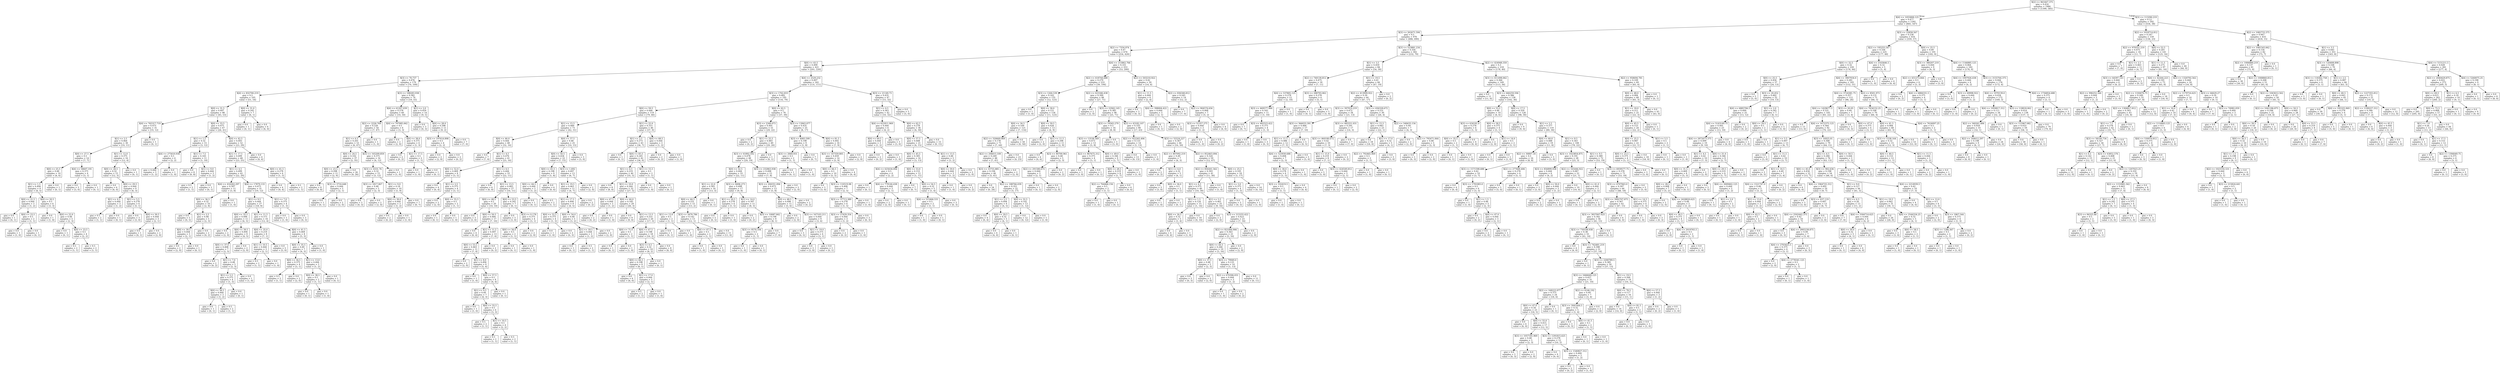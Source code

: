 digraph Tree {
node [shape=box] ;
0 [label="X[2] <= 961667.375\ngini = 0.416\nsamples = 1984\nvalue = [1399, 585]"] ;
1 [label="X[4] <= 1055808.125\ngini = 0.477\nsamples = 1392\nvalue = [845, 547]"] ;
0 -> 1 [labeldistance=2.5, labelangle=45, headlabel="True"] ;
2 [label="X[3] <= 262671.594\ngini = 0.5\nsamples = 976\nvalue = [486, 490]"] ;
1 -> 2 ;
3 [label="X[2] <= 7354.974\ngini = 0.47\nsamples = 674\nvalue = [254, 420]"] ;
2 -> 3 ;
4 [label="X[0] <= 43.5\ngini = 0.499\nsamples = 421\nvalue = [201, 220]"] ;
3 -> 4 ;
5 [label="X[3] <= 70.737\ngini = 0.476\nsamples = 179\nvalue = [70, 109]"] ;
4 -> 5 ;
6 [label="X[4] <= 832700.219\ngini = 0.5\nsamples = 105\nvalue = [51, 54]"] ;
5 -> 6 ;
7 [label="X[0] <= 31.5\ngini = 0.497\nsamples = 98\nvalue = [45, 53]"] ;
6 -> 7 ;
8 [label="X[4] <= 765317.719\ngini = 0.475\nsamples = 31\nvalue = [19, 12]"] ;
7 -> 8 ;
9 [label="X[1] <= 2.5\ngini = 0.464\nsamples = 30\nvalue = [19, 11]"] ;
8 -> 9 ;
10 [label="X[0] <= 27.5\ngini = 0.5\nsamples = 14\nvalue = [7, 7]"] ;
9 -> 10 ;
11 [label="X[0] <= 25.5\ngini = 0.48\nsamples = 10\nvalue = [4, 6]"] ;
10 -> 11 ;
12 [label="X[1] <= 1.5\ngini = 0.494\nsamples = 9\nvalue = [4, 5]"] ;
11 -> 12 ;
13 [label="X[0] <= 21.5\ngini = 0.444\nsamples = 3\nvalue = [1, 2]"] ;
12 -> 13 ;
14 [label="gini = 0.0\nsamples = 1\nvalue = [0, 1]"] ;
13 -> 14 ;
15 [label="X[0] <= 23.5\ngini = 0.5\nsamples = 2\nvalue = [1, 1]"] ;
13 -> 15 ;
16 [label="gini = 0.0\nsamples = 1\nvalue = [1, 0]"] ;
15 -> 16 ;
17 [label="gini = 0.0\nsamples = 1\nvalue = [0, 1]"] ;
15 -> 17 ;
18 [label="X[0] <= 20.5\ngini = 0.5\nsamples = 6\nvalue = [3, 3]"] ;
12 -> 18 ;
19 [label="gini = 0.0\nsamples = 1\nvalue = [1, 0]"] ;
18 -> 19 ;
20 [label="X[0] <= 22.0\ngini = 0.48\nsamples = 5\nvalue = [2, 3]"] ;
18 -> 20 ;
21 [label="gini = 0.0\nsamples = 1\nvalue = [0, 1]"] ;
20 -> 21 ;
22 [label="X[0] <= 23.5\ngini = 0.5\nsamples = 4\nvalue = [2, 2]"] ;
20 -> 22 ;
23 [label="gini = 0.5\nsamples = 2\nvalue = [1, 1]"] ;
22 -> 23 ;
24 [label="gini = 0.5\nsamples = 2\nvalue = [1, 1]"] ;
22 -> 24 ;
25 [label="gini = 0.0\nsamples = 1\nvalue = [0, 1]"] ;
11 -> 25 ;
26 [label="X[4] <= 58607.191\ngini = 0.375\nsamples = 4\nvalue = [3, 1]"] ;
10 -> 26 ;
27 [label="gini = 0.0\nsamples = 3\nvalue = [3, 0]"] ;
26 -> 27 ;
28 [label="gini = 0.0\nsamples = 1\nvalue = [0, 1]"] ;
26 -> 28 ;
29 [label="X[1] <= 12.0\ngini = 0.375\nsamples = 16\nvalue = [12, 4]"] ;
9 -> 29 ;
30 [label="X[0] <= 28.5\ngini = 0.32\nsamples = 15\nvalue = [12, 3]"] ;
29 -> 30 ;
31 [label="gini = 0.0\nsamples = 6\nvalue = [6, 0]"] ;
30 -> 31 ;
32 [label="X[0] <= 29.5\ngini = 0.444\nsamples = 9\nvalue = [6, 3]"] ;
30 -> 32 ;
33 [label="X[1] <= 4.5\ngini = 0.444\nsamples = 3\nvalue = [1, 2]"] ;
32 -> 33 ;
34 [label="gini = 0.5\nsamples = 2\nvalue = [1, 1]"] ;
33 -> 34 ;
35 [label="gini = 0.0\nsamples = 1\nvalue = [0, 1]"] ;
33 -> 35 ;
36 [label="X[1] <= 5.5\ngini = 0.278\nsamples = 6\nvalue = [5, 1]"] ;
32 -> 36 ;
37 [label="gini = 0.0\nsamples = 3\nvalue = [3, 0]"] ;
36 -> 37 ;
38 [label="X[0] <= 30.5\ngini = 0.444\nsamples = 3\nvalue = [2, 1]"] ;
36 -> 38 ;
39 [label="gini = 0.0\nsamples = 1\nvalue = [0, 1]"] ;
38 -> 39 ;
40 [label="gini = 0.0\nsamples = 2\nvalue = [2, 0]"] ;
38 -> 40 ;
41 [label="gini = 0.0\nsamples = 1\nvalue = [0, 1]"] ;
29 -> 41 ;
42 [label="gini = 0.0\nsamples = 1\nvalue = [0, 1]"] ;
8 -> 42 ;
43 [label="X[0] <= 33.5\ngini = 0.475\nsamples = 67\nvalue = [26, 41]"] ;
7 -> 43 ;
44 [label="X[1] <= 1.5\ngini = 0.32\nsamples = 15\nvalue = [3, 12]"] ;
43 -> 44 ;
45 [label="X[4] <= 275610.938\ngini = 0.5\nsamples = 4\nvalue = [2, 2]"] ;
44 -> 45 ;
46 [label="gini = 0.444\nsamples = 3\nvalue = [1, 2]"] ;
45 -> 46 ;
47 [label="gini = 0.0\nsamples = 1\nvalue = [1, 0]"] ;
45 -> 47 ;
48 [label="X[1] <= 7.5\ngini = 0.165\nsamples = 11\nvalue = [1, 10]"] ;
44 -> 48 ;
49 [label="gini = 0.0\nsamples = 8\nvalue = [0, 8]"] ;
48 -> 49 ;
50 [label="X[1] <= 9.0\ngini = 0.444\nsamples = 3\nvalue = [1, 2]"] ;
48 -> 50 ;
51 [label="gini = 0.5\nsamples = 2\nvalue = [1, 1]"] ;
50 -> 51 ;
52 [label="gini = 0.0\nsamples = 1\nvalue = [0, 1]"] ;
50 -> 52 ;
53 [label="X[0] <= 42.5\ngini = 0.493\nsamples = 52\nvalue = [23, 29]"] ;
43 -> 53 ;
54 [label="X[1] <= 17.5\ngini = 0.499\nsamples = 48\nvalue = [23, 25]"] ;
53 -> 54 ;
55 [label="X[1] <= 4.5\ngini = 0.499\nsamples = 42\nvalue = [22, 20]"] ;
54 -> 55 ;
56 [label="X[4] <= 416262.297\ngini = 0.397\nsamples = 11\nvalue = [3, 8]"] ;
55 -> 56 ;
57 [label="X[0] <= 36.5\ngini = 0.32\nsamples = 10\nvalue = [2, 8]"] ;
56 -> 57 ;
58 [label="gini = 0.0\nsamples = 5\nvalue = [0, 5]"] ;
57 -> 58 ;
59 [label="X[1] <= 2.5\ngini = 0.48\nsamples = 5\nvalue = [2, 3]"] ;
57 -> 59 ;
60 [label="X[0] <= 39.5\ngini = 0.444\nsamples = 3\nvalue = [2, 1]"] ;
59 -> 60 ;
61 [label="gini = 0.0\nsamples = 2\nvalue = [2, 0]"] ;
60 -> 61 ;
62 [label="gini = 0.0\nsamples = 1\nvalue = [0, 1]"] ;
60 -> 62 ;
63 [label="gini = 0.0\nsamples = 2\nvalue = [0, 2]"] ;
59 -> 63 ;
64 [label="gini = 0.0\nsamples = 1\nvalue = [1, 0]"] ;
56 -> 64 ;
65 [label="X[4] <= 17879.133\ngini = 0.475\nsamples = 31\nvalue = [19, 12]"] ;
55 -> 65 ;
66 [label="X[1] <= 9.5\ngini = 0.444\nsamples = 27\nvalue = [18, 9]"] ;
65 -> 66 ;
67 [label="X[0] <= 35.5\ngini = 0.496\nsamples = 11\nvalue = [6, 5]"] ;
66 -> 67 ;
68 [label="gini = 0.0\nsamples = 2\nvalue = [2, 0]"] ;
67 -> 68 ;
69 [label="X[0] <= 39.5\ngini = 0.494\nsamples = 9\nvalue = [4, 5]"] ;
67 -> 69 ;
70 [label="X[0] <= 37.0\ngini = 0.408\nsamples = 7\nvalue = [2, 5]"] ;
69 -> 70 ;
71 [label="gini = 0.0\nsamples = 2\nvalue = [0, 2]"] ;
70 -> 71 ;
72 [label="X[1] <= 7.0\ngini = 0.48\nsamples = 5\nvalue = [2, 3]"] ;
70 -> 72 ;
73 [label="X[1] <= 5.5\ngini = 0.375\nsamples = 4\nvalue = [1, 3]"] ;
72 -> 73 ;
74 [label="X[0] <= 38.5\ngini = 0.444\nsamples = 3\nvalue = [1, 2]"] ;
73 -> 74 ;
75 [label="gini = 0.0\nsamples = 1\nvalue = [0, 1]"] ;
74 -> 75 ;
76 [label="gini = 0.5\nsamples = 2\nvalue = [1, 1]"] ;
74 -> 76 ;
77 [label="gini = 0.0\nsamples = 1\nvalue = [0, 1]"] ;
73 -> 77 ;
78 [label="gini = 0.0\nsamples = 1\nvalue = [1, 0]"] ;
72 -> 78 ;
79 [label="gini = 0.0\nsamples = 2\nvalue = [2, 0]"] ;
69 -> 79 ;
80 [label="X[1] <= 11.5\ngini = 0.375\nsamples = 16\nvalue = [12, 4]"] ;
66 -> 80 ;
81 [label="X[0] <= 35.0\ngini = 0.219\nsamples = 8\nvalue = [7, 1]"] ;
80 -> 81 ;
82 [label="X[1] <= 10.5\ngini = 0.444\nsamples = 3\nvalue = [2, 1]"] ;
81 -> 82 ;
83 [label="gini = 0.5\nsamples = 2\nvalue = [1, 1]"] ;
82 -> 83 ;
84 [label="gini = 0.0\nsamples = 1\nvalue = [1, 0]"] ;
82 -> 84 ;
85 [label="gini = 0.0\nsamples = 5\nvalue = [5, 0]"] ;
81 -> 85 ;
86 [label="X[0] <= 41.5\ngini = 0.469\nsamples = 8\nvalue = [5, 3]"] ;
80 -> 86 ;
87 [label="X[0] <= 35.5\ngini = 0.49\nsamples = 7\nvalue = [4, 3]"] ;
86 -> 87 ;
88 [label="X[0] <= 34.5\ngini = 0.375\nsamples = 4\nvalue = [3, 1]"] ;
87 -> 88 ;
89 [label="gini = 0.5\nsamples = 2\nvalue = [1, 1]"] ;
88 -> 89 ;
90 [label="gini = 0.0\nsamples = 2\nvalue = [2, 0]"] ;
88 -> 90 ;
91 [label="X[1] <= 13.0\ngini = 0.444\nsamples = 3\nvalue = [1, 2]"] ;
87 -> 91 ;
92 [label="X[0] <= 38.5\ngini = 0.5\nsamples = 2\nvalue = [1, 1]"] ;
91 -> 92 ;
93 [label="gini = 0.0\nsamples = 1\nvalue = [0, 1]"] ;
92 -> 93 ;
94 [label="gini = 0.0\nsamples = 1\nvalue = [1, 0]"] ;
92 -> 94 ;
95 [label="gini = 0.0\nsamples = 1\nvalue = [0, 1]"] ;
91 -> 95 ;
96 [label="gini = 0.0\nsamples = 1\nvalue = [1, 0]"] ;
86 -> 96 ;
97 [label="X[1] <= 7.0\ngini = 0.375\nsamples = 4\nvalue = [1, 3]"] ;
65 -> 97 ;
98 [label="gini = 0.0\nsamples = 1\nvalue = [1, 0]"] ;
97 -> 98 ;
99 [label="gini = 0.0\nsamples = 3\nvalue = [0, 3]"] ;
97 -> 99 ;
100 [label="X[0] <= 41.5\ngini = 0.278\nsamples = 6\nvalue = [1, 5]"] ;
54 -> 100 ;
101 [label="gini = 0.0\nsamples = 4\nvalue = [0, 4]"] ;
100 -> 101 ;
102 [label="gini = 0.5\nsamples = 2\nvalue = [1, 1]"] ;
100 -> 102 ;
103 [label="gini = 0.0\nsamples = 4\nvalue = [0, 4]"] ;
53 -> 103 ;
104 [label="X[0] <= 31.0\ngini = 0.245\nsamples = 7\nvalue = [6, 1]"] ;
6 -> 104 ;
105 [label="gini = 0.0\nsamples = 1\nvalue = [0, 1]"] ;
104 -> 105 ;
106 [label="gini = 0.0\nsamples = 6\nvalue = [6, 0]"] ;
104 -> 106 ;
107 [label="X[3] <= 188283.938\ngini = 0.382\nsamples = 74\nvalue = [19, 55]"] ;
5 -> 107 ;
108 [label="X[4] <= 61207.039\ngini = 0.278\nsamples = 60\nvalue = [10, 50]"] ;
107 -> 108 ;
109 [label="X[2] <= 2226.769\ngini = 0.226\nsamples = 54\nvalue = [7, 47]"] ;
108 -> 109 ;
110 [label="X[1] <= 6.5\ngini = 0.201\nsamples = 53\nvalue = [6, 47]"] ;
109 -> 110 ;
111 [label="X[0] <= 24.5\ngini = 0.102\nsamples = 37\nvalue = [2, 35]"] ;
110 -> 111 ;
112 [label="X[0] <= 23.5\ngini = 0.298\nsamples = 11\nvalue = [2, 9]"] ;
111 -> 112 ;
113 [label="gini = 0.0\nsamples = 8\nvalue = [0, 8]"] ;
112 -> 113 ;
114 [label="X[3] <= 3716.648\ngini = 0.444\nsamples = 3\nvalue = [2, 1]"] ;
112 -> 114 ;
115 [label="gini = 0.0\nsamples = 1\nvalue = [0, 1]"] ;
114 -> 115 ;
116 [label="gini = 0.0\nsamples = 2\nvalue = [2, 0]"] ;
114 -> 116 ;
117 [label="gini = 0.0\nsamples = 26\nvalue = [0, 26]"] ;
111 -> 117 ;
118 [label="X[3] <= 165209.859\ngini = 0.375\nsamples = 16\nvalue = [4, 12]"] ;
110 -> 118 ;
119 [label="X[3] <= 4331.76\ngini = 0.32\nsamples = 15\nvalue = [3, 12]"] ;
118 -> 119 ;
120 [label="X[3] <= 1817.067\ngini = 0.48\nsamples = 5\nvalue = [2, 3]"] ;
119 -> 120 ;
121 [label="gini = 0.0\nsamples = 3\nvalue = [0, 3]"] ;
120 -> 121 ;
122 [label="gini = 0.0\nsamples = 2\nvalue = [2, 0]"] ;
120 -> 122 ;
123 [label="X[1] <= 9.0\ngini = 0.18\nsamples = 10\nvalue = [1, 9]"] ;
119 -> 123 ;
124 [label="X[0] <= 30.0\ngini = 0.444\nsamples = 3\nvalue = [1, 2]"] ;
123 -> 124 ;
125 [label="gini = 0.0\nsamples = 2\nvalue = [0, 2]"] ;
124 -> 125 ;
126 [label="gini = 0.0\nsamples = 1\nvalue = [1, 0]"] ;
124 -> 126 ;
127 [label="gini = 0.0\nsamples = 7\nvalue = [0, 7]"] ;
123 -> 127 ;
128 [label="gini = 0.0\nsamples = 1\nvalue = [1, 0]"] ;
118 -> 128 ;
129 [label="gini = 0.0\nsamples = 1\nvalue = [1, 0]"] ;
109 -> 129 ;
130 [label="X[4] <= 747085.062\ngini = 0.5\nsamples = 6\nvalue = [3, 3]"] ;
108 -> 130 ;
131 [label="gini = 0.0\nsamples = 2\nvalue = [2, 0]"] ;
130 -> 131 ;
132 [label="X[0] <= 38.0\ngini = 0.375\nsamples = 4\nvalue = [1, 3]"] ;
130 -> 132 ;
133 [label="gini = 0.0\nsamples = 2\nvalue = [0, 2]"] ;
132 -> 133 ;
134 [label="X[1] <= 17.5\ngini = 0.5\nsamples = 2\nvalue = [1, 1]"] ;
132 -> 134 ;
135 [label="gini = 0.0\nsamples = 1\nvalue = [1, 0]"] ;
134 -> 135 ;
136 [label="gini = 0.0\nsamples = 1\nvalue = [0, 1]"] ;
134 -> 136 ;
137 [label="X[1] <= 2.0\ngini = 0.459\nsamples = 14\nvalue = [9, 5]"] ;
107 -> 137 ;
138 [label="gini = 0.0\nsamples = 3\nvalue = [0, 3]"] ;
137 -> 138 ;
139 [label="X[0] <= 28.0\ngini = 0.298\nsamples = 11\nvalue = [9, 2]"] ;
137 -> 139 ;
140 [label="X[3] <= 197614.898\ngini = 0.5\nsamples = 4\nvalue = [2, 2]"] ;
139 -> 140 ;
141 [label="gini = 0.0\nsamples = 2\nvalue = [2, 0]"] ;
140 -> 141 ;
142 [label="gini = 0.0\nsamples = 2\nvalue = [0, 2]"] ;
140 -> 142 ;
143 [label="gini = 0.0\nsamples = 7\nvalue = [7, 0]"] ;
139 -> 143 ;
144 [label="X[4] <= 2529.232\ngini = 0.497\nsamples = 242\nvalue = [131, 111]"] ;
4 -> 144 ;
145 [label="X[3] <= 1762.833\ngini = 0.482\nsamples = 195\nvalue = [116, 79]"] ;
144 -> 145 ;
146 [label="X[0] <= 59.5\ngini = 0.446\nsamples = 119\nvalue = [79, 40]"] ;
145 -> 146 ;
147 [label="X[1] <= 15.5\ngini = 0.489\nsamples = 73\nvalue = [42, 31]"] ;
146 -> 147 ;
148 [label="X[0] <= 46.0\ngini = 0.444\nsamples = 48\nvalue = [32, 16]"] ;
147 -> 148 ;
149 [label="gini = 0.0\nsamples = 7\nvalue = [7, 0]"] ;
148 -> 149 ;
150 [label="X[1] <= 4.5\ngini = 0.476\nsamples = 41\nvalue = [25, 16]"] ;
148 -> 150 ;
151 [label="X[0] <= 52.0\ngini = 0.469\nsamples = 8\nvalue = [3, 5]"] ;
150 -> 151 ;
152 [label="gini = 0.0\nsamples = 4\nvalue = [0, 4]"] ;
151 -> 152 ;
153 [label="X[1] <= 2.5\ngini = 0.375\nsamples = 4\nvalue = [3, 1]"] ;
151 -> 153 ;
154 [label="gini = 0.0\nsamples = 2\nvalue = [2, 0]"] ;
153 -> 154 ;
155 [label="X[0] <= 55.5\ngini = 0.5\nsamples = 2\nvalue = [1, 1]"] ;
153 -> 155 ;
156 [label="gini = 0.0\nsamples = 1\nvalue = [0, 1]"] ;
155 -> 156 ;
157 [label="gini = 0.0\nsamples = 1\nvalue = [1, 0]"] ;
155 -> 157 ;
158 [label="X[1] <= 6.5\ngini = 0.444\nsamples = 33\nvalue = [22, 11]"] ;
150 -> 158 ;
159 [label="gini = 0.0\nsamples = 6\nvalue = [6, 0]"] ;
158 -> 159 ;
160 [label="X[1] <= 13.5\ngini = 0.483\nsamples = 27\nvalue = [16, 11]"] ;
158 -> 160 ;
161 [label="X[0] <= 48.5\ngini = 0.5\nsamples = 20\nvalue = [10, 10]"] ;
160 -> 161 ;
162 [label="gini = 0.0\nsamples = 3\nvalue = [3, 0]"] ;
161 -> 162 ;
163 [label="X[0] <= 50.5\ngini = 0.484\nsamples = 17\nvalue = [7, 10]"] ;
161 -> 163 ;
164 [label="gini = 0.0\nsamples = 4\nvalue = [0, 4]"] ;
163 -> 164 ;
165 [label="X[1] <= 11.5\ngini = 0.497\nsamples = 13\nvalue = [7, 6]"] ;
163 -> 165 ;
166 [label="X[0] <= 53.5\ngini = 0.463\nsamples = 11\nvalue = [7, 4]"] ;
165 -> 166 ;
167 [label="gini = 0.0\nsamples = 2\nvalue = [2, 0]"] ;
166 -> 167 ;
168 [label="X[1] <= 8.0\ngini = 0.494\nsamples = 9\nvalue = [5, 4]"] ;
166 -> 168 ;
169 [label="gini = 0.0\nsamples = 1\nvalue = [1, 0]"] ;
168 -> 169 ;
170 [label="X[0] <= 57.5\ngini = 0.5\nsamples = 8\nvalue = [4, 4]"] ;
168 -> 170 ;
171 [label="X[1] <= 9.5\ngini = 0.49\nsamples = 7\nvalue = [4, 3]"] ;
170 -> 171 ;
172 [label="gini = 0.0\nsamples = 1\nvalue = [1, 0]"] ;
171 -> 172 ;
173 [label="X[0] <= 55.5\ngini = 0.5\nsamples = 6\nvalue = [3, 3]"] ;
171 -> 173 ;
174 [label="gini = 0.5\nsamples = 2\nvalue = [1, 1]"] ;
173 -> 174 ;
175 [label="X[1] <= 10.5\ngini = 0.5\nsamples = 4\nvalue = [2, 2]"] ;
173 -> 175 ;
176 [label="gini = 0.5\nsamples = 2\nvalue = [1, 1]"] ;
175 -> 176 ;
177 [label="gini = 0.5\nsamples = 2\nvalue = [1, 1]"] ;
175 -> 177 ;
178 [label="gini = 0.0\nsamples = 1\nvalue = [0, 1]"] ;
170 -> 178 ;
179 [label="gini = 0.0\nsamples = 2\nvalue = [0, 2]"] ;
165 -> 179 ;
180 [label="X[0] <= 53.5\ngini = 0.245\nsamples = 7\nvalue = [6, 1]"] ;
160 -> 180 ;
181 [label="gini = 0.0\nsamples = 3\nvalue = [3, 0]"] ;
180 -> 181 ;
182 [label="X[3] <= 0.178\ngini = 0.375\nsamples = 4\nvalue = [3, 1]"] ;
180 -> 182 ;
183 [label="X[0] <= 56.0\ngini = 0.5\nsamples = 2\nvalue = [1, 1]"] ;
182 -> 183 ;
184 [label="gini = 0.0\nsamples = 1\nvalue = [0, 1]"] ;
183 -> 184 ;
185 [label="gini = 0.0\nsamples = 1\nvalue = [1, 0]"] ;
183 -> 185 ;
186 [label="gini = 0.0\nsamples = 2\nvalue = [2, 0]"] ;
182 -> 186 ;
187 [label="X[0] <= 57.5\ngini = 0.48\nsamples = 25\nvalue = [10, 15]"] ;
147 -> 187 ;
188 [label="X[0] <= 50.5\ngini = 0.434\nsamples = 22\nvalue = [7, 15]"] ;
187 -> 188 ;
189 [label="X[0] <= 45.5\ngini = 0.198\nsamples = 9\nvalue = [1, 8]"] ;
188 -> 189 ;
190 [label="X[0] <= 44.5\ngini = 0.444\nsamples = 3\nvalue = [1, 2]"] ;
189 -> 190 ;
191 [label="gini = 0.0\nsamples = 1\nvalue = [0, 1]"] ;
190 -> 191 ;
192 [label="gini = 0.5\nsamples = 2\nvalue = [1, 1]"] ;
190 -> 192 ;
193 [label="gini = 0.0\nsamples = 6\nvalue = [0, 6]"] ;
189 -> 193 ;
194 [label="X[3] <= 1.692\ngini = 0.497\nsamples = 13\nvalue = [6, 7]"] ;
188 -> 194 ;
195 [label="X[1] <= 19.5\ngini = 0.463\nsamples = 11\nvalue = [4, 7]"] ;
194 -> 195 ;
196 [label="X[1] <= 17.5\ngini = 0.494\nsamples = 9\nvalue = [4, 5]"] ;
195 -> 196 ;
197 [label="X[0] <= 52.5\ngini = 0.375\nsamples = 4\nvalue = [1, 3]"] ;
196 -> 197 ;
198 [label="gini = 0.0\nsamples = 1\nvalue = [1, 0]"] ;
197 -> 198 ;
199 [label="gini = 0.0\nsamples = 3\nvalue = [0, 3]"] ;
197 -> 199 ;
200 [label="X[0] <= 54.0\ngini = 0.48\nsamples = 5\nvalue = [3, 2]"] ;
196 -> 200 ;
201 [label="X[1] <= 18.5\ngini = 0.444\nsamples = 3\nvalue = [1, 2]"] ;
200 -> 201 ;
202 [label="gini = 0.0\nsamples = 1\nvalue = [0, 1]"] ;
201 -> 202 ;
203 [label="gini = 0.5\nsamples = 2\nvalue = [1, 1]"] ;
201 -> 203 ;
204 [label="gini = 0.0\nsamples = 2\nvalue = [2, 0]"] ;
200 -> 204 ;
205 [label="gini = 0.0\nsamples = 2\nvalue = [0, 2]"] ;
195 -> 205 ;
206 [label="gini = 0.0\nsamples = 2\nvalue = [2, 0]"] ;
194 -> 206 ;
207 [label="gini = 0.0\nsamples = 3\nvalue = [3, 0]"] ;
187 -> 207 ;
208 [label="X[1] <= 22.0\ngini = 0.315\nsamples = 46\nvalue = [37, 9]"] ;
146 -> 208 ;
209 [label="X[1] <= 2.5\ngini = 0.273\nsamples = 43\nvalue = [36, 7]"] ;
208 -> 209 ;
210 [label="gini = 0.0\nsamples = 1\nvalue = [0, 1]"] ;
209 -> 210 ;
211 [label="X[0] <= 83.5\ngini = 0.245\nsamples = 42\nvalue = [36, 6]"] ;
209 -> 211 ;
212 [label="X[1] <= 6.5\ngini = 0.219\nsamples = 40\nvalue = [35, 5]"] ;
211 -> 212 ;
213 [label="gini = 0.0\nsamples = 8\nvalue = [8, 0]"] ;
212 -> 213 ;
214 [label="X[1] <= 10.0\ngini = 0.264\nsamples = 32\nvalue = [27, 5]"] ;
212 -> 214 ;
215 [label="X[0] <= 67.5\ngini = 0.444\nsamples = 3\nvalue = [1, 2]"] ;
214 -> 215 ;
216 [label="gini = 0.0\nsamples = 2\nvalue = [0, 2]"] ;
215 -> 216 ;
217 [label="gini = 0.0\nsamples = 1\nvalue = [1, 0]"] ;
215 -> 217 ;
218 [label="X[0] <= 64.0\ngini = 0.185\nsamples = 29\nvalue = [26, 3]"] ;
214 -> 218 ;
219 [label="gini = 0.0\nsamples = 9\nvalue = [9, 0]"] ;
218 -> 219 ;
220 [label="X[1] <= 13.5\ngini = 0.255\nsamples = 20\nvalue = [17, 3]"] ;
218 -> 220 ;
221 [label="X[0] <= 71.0\ngini = 0.5\nsamples = 2\nvalue = [1, 1]"] ;
220 -> 221 ;
222 [label="gini = 0.0\nsamples = 1\nvalue = [0, 1]"] ;
221 -> 222 ;
223 [label="gini = 0.0\nsamples = 1\nvalue = [1, 0]"] ;
221 -> 223 ;
224 [label="X[0] <= 67.5\ngini = 0.198\nsamples = 18\nvalue = [16, 2]"] ;
220 -> 224 ;
225 [label="X[3] <= 0.5\ngini = 0.32\nsamples = 10\nvalue = [8, 2]"] ;
224 -> 225 ;
226 [label="X[0] <= 66.5\ngini = 0.198\nsamples = 9\nvalue = [8, 1]"] ;
225 -> 226 ;
227 [label="gini = 0.0\nsamples = 6\nvalue = [6, 0]"] ;
226 -> 227 ;
228 [label="X[1] <= 17.0\ngini = 0.444\nsamples = 3\nvalue = [2, 1]"] ;
226 -> 228 ;
229 [label="gini = 0.5\nsamples = 2\nvalue = [1, 1]"] ;
228 -> 229 ;
230 [label="gini = 0.0\nsamples = 1\nvalue = [1, 0]"] ;
228 -> 230 ;
231 [label="gini = 0.0\nsamples = 1\nvalue = [0, 1]"] ;
225 -> 231 ;
232 [label="gini = 0.0\nsamples = 8\nvalue = [8, 0]"] ;
224 -> 232 ;
233 [label="X[1] <= 15.5\ngini = 0.5\nsamples = 2\nvalue = [1, 1]"] ;
211 -> 233 ;
234 [label="gini = 0.0\nsamples = 1\nvalue = [1, 0]"] ;
233 -> 234 ;
235 [label="gini = 0.0\nsamples = 1\nvalue = [0, 1]"] ;
233 -> 235 ;
236 [label="X[0] <= 68.5\ngini = 0.444\nsamples = 3\nvalue = [1, 2]"] ;
208 -> 236 ;
237 [label="gini = 0.0\nsamples = 2\nvalue = [0, 2]"] ;
236 -> 237 ;
238 [label="gini = 0.0\nsamples = 1\nvalue = [1, 0]"] ;
236 -> 238 ;
239 [label="X[0] <= 62.5\ngini = 0.5\nsamples = 76\nvalue = [37, 39]"] ;
145 -> 239 ;
240 [label="X[3] <= 2348.073\ngini = 0.491\nsamples = 51\nvalue = [29, 22]"] ;
239 -> 240 ;
241 [label="gini = 0.0\nsamples = 2\nvalue = [0, 2]"] ;
240 -> 241 ;
242 [label="X[1] <= 25.5\ngini = 0.483\nsamples = 49\nvalue = [29, 20]"] ;
240 -> 242 ;
243 [label="X[3] <= 61892.592\ngini = 0.478\nsamples = 48\nvalue = [29, 19]"] ;
242 -> 243 ;
244 [label="X[0] <= 52.5\ngini = 0.444\nsamples = 33\nvalue = [22, 11]"] ;
243 -> 244 ;
245 [label="X[1] <= 22.0\ngini = 0.305\nsamples = 16\nvalue = [13, 3]"] ;
244 -> 245 ;
246 [label="X[0] <= 44.5\ngini = 0.231\nsamples = 15\nvalue = [13, 2]"] ;
245 -> 246 ;
247 [label="X[1] <= 13.0\ngini = 0.5\nsamples = 2\nvalue = [1, 1]"] ;
246 -> 247 ;
248 [label="gini = 0.0\nsamples = 1\nvalue = [0, 1]"] ;
247 -> 248 ;
249 [label="gini = 0.0\nsamples = 1\nvalue = [1, 0]"] ;
247 -> 249 ;
250 [label="X[3] <= 3470.786\ngini = 0.142\nsamples = 13\nvalue = [12, 1]"] ;
246 -> 250 ;
251 [label="X[0] <= 47.5\ngini = 0.5\nsamples = 2\nvalue = [1, 1]"] ;
250 -> 251 ;
252 [label="gini = 0.0\nsamples = 1\nvalue = [1, 0]"] ;
251 -> 252 ;
253 [label="gini = 0.0\nsamples = 1\nvalue = [0, 1]"] ;
251 -> 253 ;
254 [label="gini = 0.0\nsamples = 11\nvalue = [11, 0]"] ;
250 -> 254 ;
255 [label="gini = 0.0\nsamples = 1\nvalue = [0, 1]"] ;
245 -> 255 ;
256 [label="X[3] <= 8496.273\ngini = 0.498\nsamples = 17\nvalue = [9, 8]"] ;
244 -> 256 ;
257 [label="X[1] <= 20.5\ngini = 0.278\nsamples = 6\nvalue = [1, 5]"] ;
256 -> 257 ;
258 [label="gini = 0.0\nsamples = 5\nvalue = [0, 5]"] ;
257 -> 258 ;
259 [label="gini = 0.0\nsamples = 1\nvalue = [1, 0]"] ;
257 -> 259 ;
260 [label="X[1] <= 14.0\ngini = 0.397\nsamples = 11\nvalue = [8, 3]"] ;
256 -> 260 ;
261 [label="gini = 0.0\nsamples = 2\nvalue = [0, 2]"] ;
260 -> 261 ;
262 [label="X[3] <= 10087.842\ngini = 0.198\nsamples = 9\nvalue = [8, 1]"] ;
260 -> 262 ;
263 [label="X[3] <= 8570.104\ngini = 0.5\nsamples = 2\nvalue = [1, 1]"] ;
262 -> 263 ;
264 [label="gini = 0.0\nsamples = 1\nvalue = [1, 0]"] ;
263 -> 264 ;
265 [label="gini = 0.0\nsamples = 1\nvalue = [0, 1]"] ;
263 -> 265 ;
266 [label="gini = 0.0\nsamples = 7\nvalue = [7, 0]"] ;
262 -> 266 ;
267 [label="X[3] <= 232863.938\ngini = 0.498\nsamples = 15\nvalue = [7, 8]"] ;
243 -> 267 ;
268 [label="X[3] <= 204351.094\ngini = 0.473\nsamples = 13\nvalue = [5, 8]"] ;
267 -> 268 ;
269 [label="X[0] <= 48.5\ngini = 0.496\nsamples = 11\nvalue = [5, 6]"] ;
268 -> 269 ;
270 [label="gini = 0.0\nsamples = 2\nvalue = [2, 0]"] ;
269 -> 270 ;
271 [label="X[3] <= 167103.211\ngini = 0.444\nsamples = 9\nvalue = [3, 6]"] ;
269 -> 271 ;
272 [label="gini = 0.0\nsamples = 5\nvalue = [0, 5]"] ;
271 -> 272 ;
273 [label="X[1] <= 19.0\ngini = 0.375\nsamples = 4\nvalue = [3, 1]"] ;
271 -> 273 ;
274 [label="gini = 0.0\nsamples = 3\nvalue = [3, 0]"] ;
273 -> 274 ;
275 [label="gini = 0.0\nsamples = 1\nvalue = [0, 1]"] ;
273 -> 275 ;
276 [label="gini = 0.0\nsamples = 2\nvalue = [0, 2]"] ;
268 -> 276 ;
277 [label="gini = 0.0\nsamples = 2\nvalue = [2, 0]"] ;
267 -> 277 ;
278 [label="gini = 0.0\nsamples = 1\nvalue = [0, 1]"] ;
242 -> 278 ;
279 [label="X[3] <= 13843.077\ngini = 0.435\nsamples = 25\nvalue = [8, 17]"] ;
239 -> 279 ;
280 [label="X[3] <= 4083.599\ngini = 0.198\nsamples = 9\nvalue = [1, 8]"] ;
279 -> 280 ;
281 [label="X[3] <= 2849.931\ngini = 0.5\nsamples = 2\nvalue = [1, 1]"] ;
280 -> 281 ;
282 [label="gini = 0.0\nsamples = 1\nvalue = [0, 1]"] ;
281 -> 282 ;
283 [label="gini = 0.0\nsamples = 1\nvalue = [1, 0]"] ;
281 -> 283 ;
284 [label="gini = 0.0\nsamples = 7\nvalue = [0, 7]"] ;
280 -> 284 ;
285 [label="X[0] <= 81.5\ngini = 0.492\nsamples = 16\nvalue = [7, 9]"] ;
279 -> 285 ;
286 [label="X[3] <= 147359.805\ngini = 0.459\nsamples = 14\nvalue = [5, 9]"] ;
285 -> 286 ;
287 [label="X[0] <= 66.5\ngini = 0.5\nsamples = 10\nvalue = [5, 5]"] ;
286 -> 287 ;
288 [label="gini = 0.0\nsamples = 3\nvalue = [3, 0]"] ;
287 -> 288 ;
289 [label="X[3] <= 110519.98\ngini = 0.408\nsamples = 7\nvalue = [2, 5]"] ;
287 -> 289 ;
290 [label="X[3] <= 37713.389\ngini = 0.278\nsamples = 6\nvalue = [1, 5]"] ;
289 -> 290 ;
291 [label="X[3] <= 27429.354\ngini = 0.444\nsamples = 3\nvalue = [1, 2]"] ;
290 -> 291 ;
292 [label="gini = 0.0\nsamples = 2\nvalue = [0, 2]"] ;
291 -> 292 ;
293 [label="gini = 0.0\nsamples = 1\nvalue = [1, 0]"] ;
291 -> 293 ;
294 [label="gini = 0.0\nsamples = 3\nvalue = [0, 3]"] ;
290 -> 294 ;
295 [label="gini = 0.0\nsamples = 1\nvalue = [1, 0]"] ;
289 -> 295 ;
296 [label="gini = 0.0\nsamples = 4\nvalue = [0, 4]"] ;
286 -> 296 ;
297 [label="gini = 0.0\nsamples = 2\nvalue = [2, 0]"] ;
285 -> 297 ;
298 [label="X[3] <= 21149.73\ngini = 0.435\nsamples = 47\nvalue = [15, 32]"] ;
144 -> 298 ;
299 [label="X[1] <= 4.5\ngini = 0.363\nsamples = 42\nvalue = [10, 32]"] ;
298 -> 299 ;
300 [label="X[4] <= 621811.969\ngini = 0.444\nsamples = 6\nvalue = [4, 2]"] ;
299 -> 300 ;
301 [label="X[0] <= 69.5\ngini = 0.444\nsamples = 3\nvalue = [1, 2]"] ;
300 -> 301 ;
302 [label="gini = 0.0\nsamples = 2\nvalue = [0, 2]"] ;
301 -> 302 ;
303 [label="gini = 0.0\nsamples = 1\nvalue = [1, 0]"] ;
301 -> 303 ;
304 [label="gini = 0.0\nsamples = 3\nvalue = [3, 0]"] ;
300 -> 304 ;
305 [label="X[0] <= 62.5\ngini = 0.278\nsamples = 36\nvalue = [6, 30]"] ;
299 -> 305 ;
306 [label="X[0] <= 57.5\ngini = 0.408\nsamples = 21\nvalue = [6, 15]"] ;
305 -> 306 ;
307 [label="X[0] <= 45.5\ngini = 0.305\nsamples = 16\nvalue = [3, 13]"] ;
306 -> 307 ;
308 [label="X[4] <= 625634.094\ngini = 0.5\nsamples = 4\nvalue = [2, 2]"] ;
307 -> 308 ;
309 [label="gini = 0.0\nsamples = 1\nvalue = [0, 1]"] ;
308 -> 309 ;
310 [label="X[4] <= 779144.438\ngini = 0.444\nsamples = 3\nvalue = [2, 1]"] ;
308 -> 310 ;
311 [label="gini = 0.0\nsamples = 2\nvalue = [2, 0]"] ;
310 -> 311 ;
312 [label="gini = 0.0\nsamples = 1\nvalue = [0, 1]"] ;
310 -> 312 ;
313 [label="X[0] <= 53.0\ngini = 0.153\nsamples = 12\nvalue = [1, 11]"] ;
307 -> 313 ;
314 [label="gini = 0.0\nsamples = 7\nvalue = [0, 7]"] ;
313 -> 314 ;
315 [label="X[0] <= 54.5\ngini = 0.32\nsamples = 5\nvalue = [1, 4]"] ;
313 -> 315 ;
316 [label="X[4] <= 515466.531\ngini = 0.5\nsamples = 2\nvalue = [1, 1]"] ;
315 -> 316 ;
317 [label="gini = 0.0\nsamples = 1\nvalue = [1, 0]"] ;
316 -> 317 ;
318 [label="gini = 0.0\nsamples = 1\nvalue = [0, 1]"] ;
316 -> 318 ;
319 [label="gini = 0.0\nsamples = 3\nvalue = [0, 3]"] ;
315 -> 319 ;
320 [label="X[1] <= 13.5\ngini = 0.48\nsamples = 5\nvalue = [3, 2]"] ;
306 -> 320 ;
321 [label="X[0] <= 59.0\ngini = 0.444\nsamples = 3\nvalue = [1, 2]"] ;
320 -> 321 ;
322 [label="gini = 0.0\nsamples = 1\nvalue = [1, 0]"] ;
321 -> 322 ;
323 [label="gini = 0.0\nsamples = 2\nvalue = [0, 2]"] ;
321 -> 323 ;
324 [label="gini = 0.0\nsamples = 2\nvalue = [2, 0]"] ;
320 -> 324 ;
325 [label="gini = 0.0\nsamples = 15\nvalue = [0, 15]"] ;
305 -> 325 ;
326 [label="gini = 0.0\nsamples = 5\nvalue = [5, 0]"] ;
298 -> 326 ;
327 [label="X[4] <= 215862.766\ngini = 0.331\nsamples = 253\nvalue = [53, 200]"] ;
3 -> 327 ;
328 [label="X[2] <= 618744.688\ngini = 0.279\nsamples = 233\nvalue = [39, 194]"] ;
327 -> 328 ;
329 [label="X[3] <= 1264.539\ngini = 0.162\nsamples = 135\nvalue = [12, 123]"] ;
328 -> 329 ;
330 [label="gini = 0.0\nsamples = 1\nvalue = [1, 0]"] ;
329 -> 330 ;
331 [label="X[0] <= 58.0\ngini = 0.151\nsamples = 134\nvalue = [11, 123]"] ;
329 -> 331 ;
332 [label="X[0] <= 34.5\ngini = 0.109\nsamples = 121\nvalue = [7, 114]"] ;
331 -> 332 ;
333 [label="X[2] <= 320669.969\ngini = 0.178\nsamples = 71\nvalue = [7, 64]"] ;
332 -> 333 ;
334 [label="X[2] <= 294015.109\ngini = 0.249\nsamples = 48\nvalue = [7, 41]"] ;
333 -> 334 ;
335 [label="X[3] <= 33755.885\ngini = 0.194\nsamples = 46\nvalue = [5, 41]"] ;
334 -> 335 ;
336 [label="gini = 0.0\nsamples = 24\nvalue = [0, 24]"] ;
335 -> 336 ;
337 [label="X[2] <= 188766.039\ngini = 0.351\nsamples = 22\nvalue = [5, 17]"] ;
335 -> 337 ;
338 [label="X[1] <= 2.5\ngini = 0.494\nsamples = 9\nvalue = [4, 5]"] ;
337 -> 338 ;
339 [label="gini = 0.0\nsamples = 4\nvalue = [0, 4]"] ;
338 -> 339 ;
340 [label="X[0] <= 29.5\ngini = 0.32\nsamples = 5\nvalue = [4, 1]"] ;
338 -> 340 ;
341 [label="gini = 0.0\nsamples = 4\nvalue = [4, 0]"] ;
340 -> 341 ;
342 [label="gini = 0.0\nsamples = 1\nvalue = [0, 1]"] ;
340 -> 342 ;
343 [label="X[0] <= 32.5\ngini = 0.142\nsamples = 13\nvalue = [1, 12]"] ;
337 -> 343 ;
344 [label="gini = 0.0\nsamples = 12\nvalue = [0, 12]"] ;
343 -> 344 ;
345 [label="gini = 0.0\nsamples = 1\nvalue = [1, 0]"] ;
343 -> 345 ;
346 [label="gini = 0.0\nsamples = 2\nvalue = [2, 0]"] ;
334 -> 346 ;
347 [label="gini = 0.0\nsamples = 23\nvalue = [0, 23]"] ;
333 -> 347 ;
348 [label="gini = 0.0\nsamples = 50\nvalue = [0, 50]"] ;
332 -> 348 ;
349 [label="X[0] <= 59.5\ngini = 0.426\nsamples = 13\nvalue = [4, 9]"] ;
331 -> 349 ;
350 [label="gini = 0.0\nsamples = 2\nvalue = [2, 0]"] ;
349 -> 350 ;
351 [label="X[1] <= 11.5\ngini = 0.298\nsamples = 11\nvalue = [2, 9]"] ;
349 -> 351 ;
352 [label="gini = 0.0\nsamples = 6\nvalue = [0, 6]"] ;
351 -> 352 ;
353 [label="X[3] <= 80700.961\ngini = 0.48\nsamples = 5\nvalue = [2, 3]"] ;
351 -> 353 ;
354 [label="X[2] <= 291580.672\ngini = 0.444\nsamples = 3\nvalue = [2, 1]"] ;
353 -> 354 ;
355 [label="gini = 0.0\nsamples = 1\nvalue = [0, 1]"] ;
354 -> 355 ;
356 [label="gini = 0.0\nsamples = 2\nvalue = [2, 0]"] ;
354 -> 356 ;
357 [label="gini = 0.0\nsamples = 2\nvalue = [0, 2]"] ;
353 -> 357 ;
358 [label="X[2] <= 623346.438\ngini = 0.399\nsamples = 98\nvalue = [27, 71]"] ;
328 -> 358 ;
359 [label="gini = 0.0\nsamples = 2\nvalue = [2, 0]"] ;
358 -> 359 ;
360 [label="X[3] <= 22942.145\ngini = 0.385\nsamples = 96\nvalue = [25, 71]"] ;
358 -> 360 ;
361 [label="X[3] <= 19565.279\ngini = 0.5\nsamples = 16\nvalue = [8, 8]"] ;
360 -> 361 ;
362 [label="X[3] <= 13538.569\ngini = 0.473\nsamples = 13\nvalue = [5, 8]"] ;
361 -> 362 ;
363 [label="X[2] <= 867675.312\ngini = 0.375\nsamples = 4\nvalue = [3, 1]"] ;
362 -> 363 ;
364 [label="gini = 0.0\nsamples = 3\nvalue = [3, 0]"] ;
363 -> 364 ;
365 [label="gini = 0.0\nsamples = 1\nvalue = [0, 1]"] ;
363 -> 365 ;
366 [label="X[0] <= 49.0\ngini = 0.346\nsamples = 9\nvalue = [2, 7]"] ;
362 -> 366 ;
367 [label="X[0] <= 28.5\ngini = 0.219\nsamples = 8\nvalue = [1, 7]"] ;
366 -> 367 ;
368 [label="X[2] <= 764466.156\ngini = 0.5\nsamples = 2\nvalue = [1, 1]"] ;
367 -> 368 ;
369 [label="gini = 0.0\nsamples = 1\nvalue = [1, 0]"] ;
368 -> 369 ;
370 [label="gini = 0.0\nsamples = 1\nvalue = [0, 1]"] ;
368 -> 370 ;
371 [label="gini = 0.0\nsamples = 6\nvalue = [0, 6]"] ;
367 -> 371 ;
372 [label="gini = 0.0\nsamples = 1\nvalue = [1, 0]"] ;
366 -> 372 ;
373 [label="gini = 0.0\nsamples = 3\nvalue = [3, 0]"] ;
361 -> 373 ;
374 [label="X[3] <= 43182.107\ngini = 0.335\nsamples = 80\nvalue = [17, 63]"] ;
360 -> 374 ;
375 [label="X[2] <= 922265.406\ngini = 0.133\nsamples = 14\nvalue = [1, 13]"] ;
374 -> 375 ;
376 [label="gini = 0.0\nsamples = 13\nvalue = [0, 13]"] ;
375 -> 376 ;
377 [label="gini = 0.0\nsamples = 1\nvalue = [1, 0]"] ;
375 -> 377 ;
378 [label="X[3] <= 55524.227\ngini = 0.367\nsamples = 66\nvalue = [16, 50]"] ;
374 -> 378 ;
379 [label="X[2] <= 807092.219\ngini = 0.49\nsamples = 7\nvalue = [4, 3]"] ;
378 -> 379 ;
380 [label="gini = 0.0\nsamples = 2\nvalue = [0, 2]"] ;
379 -> 380 ;
381 [label="X[1] <= 6.0\ngini = 0.32\nsamples = 5\nvalue = [4, 1]"] ;
379 -> 381 ;
382 [label="gini = 0.0\nsamples = 3\nvalue = [3, 0]"] ;
381 -> 382 ;
383 [label="X[0] <= 34.0\ngini = 0.5\nsamples = 2\nvalue = [1, 1]"] ;
381 -> 383 ;
384 [label="gini = 0.0\nsamples = 1\nvalue = [1, 0]"] ;
383 -> 384 ;
385 [label="gini = 0.0\nsamples = 1\nvalue = [0, 1]"] ;
383 -> 385 ;
386 [label="X[2] <= 852463.094\ngini = 0.324\nsamples = 59\nvalue = [12, 47]"] ;
378 -> 386 ;
387 [label="X[2] <= 850261.562\ngini = 0.393\nsamples = 41\nvalue = [11, 30]"] ;
386 -> 387 ;
388 [label="X[1] <= 4.5\ngini = 0.375\nsamples = 40\nvalue = [10, 30]"] ;
387 -> 388 ;
389 [label="X[1] <= 1.5\ngini = 0.124\nsamples = 15\nvalue = [1, 14]"] ;
388 -> 389 ;
390 [label="X[0] <= 26.5\ngini = 0.32\nsamples = 5\nvalue = [1, 4]"] ;
389 -> 390 ;
391 [label="gini = 0.0\nsamples = 4\nvalue = [0, 4]"] ;
390 -> 391 ;
392 [label="gini = 0.0\nsamples = 1\nvalue = [1, 0]"] ;
390 -> 392 ;
393 [label="gini = 0.0\nsamples = 10\nvalue = [0, 10]"] ;
389 -> 393 ;
394 [label="X[1] <= 5.5\ngini = 0.461\nsamples = 25\nvalue = [9, 16]"] ;
388 -> 394 ;
395 [label="gini = 0.0\nsamples = 2\nvalue = [2, 0]"] ;
394 -> 395 ;
396 [label="X[3] <= 215255.422\ngini = 0.423\nsamples = 23\nvalue = [7, 16]"] ;
394 -> 396 ;
397 [label="X[2] <= 821066.906\ngini = 0.363\nsamples = 21\nvalue = [5, 16]"] ;
396 -> 397 ;
398 [label="X[0] <= 44.5\ngini = 0.266\nsamples = 19\nvalue = [3, 16]"] ;
397 -> 398 ;
399 [label="X[0] <= 37.5\ngini = 0.48\nsamples = 5\nvalue = [2, 3]"] ;
398 -> 399 ;
400 [label="gini = 0.0\nsamples = 3\nvalue = [0, 3]"] ;
399 -> 400 ;
401 [label="gini = 0.0\nsamples = 2\nvalue = [2, 0]"] ;
399 -> 401 ;
402 [label="X[3] <= 79949.0\ngini = 0.133\nsamples = 14\nvalue = [1, 13]"] ;
398 -> 402 ;
403 [label="X[2] <= 670306.031\ngini = 0.444\nsamples = 3\nvalue = [1, 2]"] ;
402 -> 403 ;
404 [label="gini = 0.0\nsamples = 1\nvalue = [1, 0]"] ;
403 -> 404 ;
405 [label="gini = 0.0\nsamples = 2\nvalue = [0, 2]"] ;
403 -> 405 ;
406 [label="gini = 0.0\nsamples = 11\nvalue = [0, 11]"] ;
402 -> 406 ;
407 [label="gini = 0.0\nsamples = 2\nvalue = [2, 0]"] ;
397 -> 407 ;
408 [label="gini = 0.0\nsamples = 2\nvalue = [2, 0]"] ;
396 -> 408 ;
409 [label="gini = 0.0\nsamples = 1\nvalue = [1, 0]"] ;
387 -> 409 ;
410 [label="X[0] <= 25.5\ngini = 0.105\nsamples = 18\nvalue = [1, 17]"] ;
386 -> 410 ;
411 [label="X[1] <= 3.0\ngini = 0.375\nsamples = 4\nvalue = [1, 3]"] ;
410 -> 411 ;
412 [label="gini = 0.0\nsamples = 3\nvalue = [0, 3]"] ;
411 -> 412 ;
413 [label="gini = 0.0\nsamples = 1\nvalue = [1, 0]"] ;
411 -> 413 ;
414 [label="gini = 0.0\nsamples = 14\nvalue = [0, 14]"] ;
410 -> 414 ;
415 [label="X[2] <= 503210.922\ngini = 0.42\nsamples = 20\nvalue = [14, 6]"] ;
327 -> 415 ;
416 [label="X[1] <= 11.5\ngini = 0.444\nsamples = 6\nvalue = [2, 4]"] ;
415 -> 416 ;
417 [label="gini = 0.0\nsamples = 3\nvalue = [0, 3]"] ;
416 -> 417 ;
418 [label="X[4] <= 398004.422\ngini = 0.444\nsamples = 3\nvalue = [2, 1]"] ;
416 -> 418 ;
419 [label="gini = 0.0\nsamples = 1\nvalue = [0, 1]"] ;
418 -> 419 ;
420 [label="gini = 0.0\nsamples = 2\nvalue = [2, 0]"] ;
418 -> 420 ;
421 [label="X[2] <= 836340.812\ngini = 0.245\nsamples = 14\nvalue = [12, 2]"] ;
415 -> 421 ;
422 [label="gini = 0.0\nsamples = 7\nvalue = [7, 0]"] ;
421 -> 422 ;
423 [label="X[2] <= 904574.656\ngini = 0.408\nsamples = 7\nvalue = [5, 2]"] ;
421 -> 423 ;
424 [label="X[3] <= 51357.275\ngini = 0.444\nsamples = 3\nvalue = [1, 2]"] ;
423 -> 424 ;
425 [label="gini = 0.0\nsamples = 1\nvalue = [1, 0]"] ;
424 -> 425 ;
426 [label="gini = 0.0\nsamples = 2\nvalue = [0, 2]"] ;
424 -> 426 ;
427 [label="gini = 0.0\nsamples = 4\nvalue = [4, 0]"] ;
423 -> 427 ;
428 [label="X[3] <= 523881.234\ngini = 0.356\nsamples = 302\nvalue = [232, 70]"] ;
2 -> 428 ;
429 [label="X[1] <= 3.5\ngini = 0.459\nsamples = 84\nvalue = [54, 30]"] ;
428 -> 429 ;
430 [label="X[2] <= 740139.812\ngini = 0.475\nsamples = 18\nvalue = [7, 11]"] ;
429 -> 430 ;
431 [label="X[4] <= 537805.125\ngini = 0.278\nsamples = 12\nvalue = [2, 10]"] ;
430 -> 431 ;
432 [label="X[3] <= 469577.984\ngini = 0.165\nsamples = 11\nvalue = [1, 10]"] ;
431 -> 432 ;
433 [label="gini = 0.0\nsamples = 7\nvalue = [0, 7]"] ;
432 -> 433 ;
434 [label="X[3] <= 482523.422\ngini = 0.375\nsamples = 4\nvalue = [1, 3]"] ;
432 -> 434 ;
435 [label="gini = 0.0\nsamples = 1\nvalue = [1, 0]"] ;
434 -> 435 ;
436 [label="gini = 0.0\nsamples = 3\nvalue = [0, 3]"] ;
434 -> 436 ;
437 [label="gini = 0.0\nsamples = 1\nvalue = [1, 0]"] ;
431 -> 437 ;
438 [label="X[3] <= 288793.062\ngini = 0.278\nsamples = 6\nvalue = [5, 1]"] ;
430 -> 438 ;
439 [label="gini = 0.0\nsamples = 1\nvalue = [0, 1]"] ;
438 -> 439 ;
440 [label="gini = 0.0\nsamples = 5\nvalue = [5, 0]"] ;
438 -> 440 ;
441 [label="X[1] <= 19.5\ngini = 0.41\nsamples = 66\nvalue = [47, 19]"] ;
429 -> 441 ;
442 [label="X[2] <= 413999.922\ngini = 0.39\nsamples = 64\nvalue = [47, 17]"] ;
441 -> 442 ;
443 [label="X[3] <= 397919.219\ngini = 0.472\nsamples = 34\nvalue = [21, 13]"] ;
442 -> 443 ;
444 [label="X[3] <= 366033.391\ngini = 0.484\nsamples = 17\nvalue = [7, 10]"] ;
443 -> 444 ;
445 [label="X[1] <= 11.5\ngini = 0.486\nsamples = 12\nvalue = [7, 5]"] ;
444 -> 445 ;
446 [label="X[4] <= 523930.688\ngini = 0.408\nsamples = 7\nvalue = [2, 5]"] ;
445 -> 446 ;
447 [label="X[0] <= 30.0\ngini = 0.278\nsamples = 6\nvalue = [1, 5]"] ;
446 -> 447 ;
448 [label="X[3] <= 332419.5\ngini = 0.5\nsamples = 2\nvalue = [1, 1]"] ;
447 -> 448 ;
449 [label="gini = 0.0\nsamples = 1\nvalue = [1, 0]"] ;
448 -> 449 ;
450 [label="gini = 0.0\nsamples = 1\nvalue = [0, 1]"] ;
448 -> 450 ;
451 [label="gini = 0.0\nsamples = 4\nvalue = [0, 4]"] ;
447 -> 451 ;
452 [label="gini = 0.0\nsamples = 1\nvalue = [1, 0]"] ;
446 -> 452 ;
453 [label="gini = 0.0\nsamples = 5\nvalue = [5, 0]"] ;
445 -> 453 ;
454 [label="gini = 0.0\nsamples = 5\nvalue = [0, 5]"] ;
444 -> 454 ;
455 [label="X[3] <= 485551.031\ngini = 0.291\nsamples = 17\nvalue = [14, 3]"] ;
443 -> 455 ;
456 [label="X[3] <= 460180.672\ngini = 0.42\nsamples = 10\nvalue = [7, 3]"] ;
455 -> 456 ;
457 [label="X[1] <= 15.0\ngini = 0.219\nsamples = 8\nvalue = [7, 1]"] ;
456 -> 457 ;
458 [label="gini = 0.0\nsamples = 5\nvalue = [5, 0]"] ;
457 -> 458 ;
459 [label="X[3] <= 424549.812\ngini = 0.444\nsamples = 3\nvalue = [2, 1]"] ;
457 -> 459 ;
460 [label="gini = 0.0\nsamples = 1\nvalue = [0, 1]"] ;
459 -> 460 ;
461 [label="gini = 0.0\nsamples = 2\nvalue = [2, 0]"] ;
459 -> 461 ;
462 [label="gini = 0.0\nsamples = 2\nvalue = [0, 2]"] ;
456 -> 462 ;
463 [label="gini = 0.0\nsamples = 7\nvalue = [7, 0]"] ;
455 -> 463 ;
464 [label="X[3] <= 436328.672\ngini = 0.231\nsamples = 30\nvalue = [26, 4]"] ;
442 -> 464 ;
465 [label="X[1] <= 15.5\ngini = 0.083\nsamples = 23\nvalue = [22, 1]"] ;
464 -> 465 ;
466 [label="gini = 0.0\nsamples = 18\nvalue = [18, 0]"] ;
465 -> 466 ;
467 [label="X[1] <= 17.0\ngini = 0.32\nsamples = 5\nvalue = [4, 1]"] ;
465 -> 467 ;
468 [label="X[2] <= 792465.969\ngini = 0.5\nsamples = 2\nvalue = [1, 1]"] ;
467 -> 468 ;
469 [label="gini = 0.0\nsamples = 1\nvalue = [1, 0]"] ;
468 -> 469 ;
470 [label="gini = 0.0\nsamples = 1\nvalue = [0, 1]"] ;
468 -> 470 ;
471 [label="gini = 0.0\nsamples = 3\nvalue = [3, 0]"] ;
467 -> 471 ;
472 [label="X[2] <= 548435.156\ngini = 0.49\nsamples = 7\nvalue = [4, 3]"] ;
464 -> 472 ;
473 [label="gini = 0.0\nsamples = 2\nvalue = [2, 0]"] ;
472 -> 473 ;
474 [label="X[2] <= 795471.844\ngini = 0.48\nsamples = 5\nvalue = [2, 3]"] ;
472 -> 474 ;
475 [label="gini = 0.0\nsamples = 3\nvalue = [0, 3]"] ;
474 -> 475 ;
476 [label="gini = 0.0\nsamples = 2\nvalue = [2, 0]"] ;
474 -> 476 ;
477 [label="gini = 0.0\nsamples = 2\nvalue = [0, 2]"] ;
441 -> 477 ;
478 [label="X[2] <= 424948.359\ngini = 0.3\nsamples = 218\nvalue = [178, 40]"] ;
428 -> 478 ;
479 [label="X[3] <= 611498.062\ngini = 0.366\nsamples = 149\nvalue = [113, 36]"] ;
478 -> 479 ;
480 [label="gini = 0.0\nsamples = 11\nvalue = [11, 0]"] ;
479 -> 480 ;
481 [label="X[3] <= 666259.594\ngini = 0.386\nsamples = 138\nvalue = [102, 36]"] ;
479 -> 481 ;
482 [label="X[0] <= 53.5\ngini = 0.48\nsamples = 10\nvalue = [4, 6]"] ;
481 -> 482 ;
483 [label="X[3] <= 634181.0\ngini = 0.278\nsamples = 6\nvalue = [1, 5]"] ;
482 -> 483 ;
484 [label="X[0] <= 35.5\ngini = 0.5\nsamples = 2\nvalue = [1, 1]"] ;
483 -> 484 ;
485 [label="gini = 0.0\nsamples = 1\nvalue = [0, 1]"] ;
484 -> 485 ;
486 [label="gini = 0.0\nsamples = 1\nvalue = [1, 0]"] ;
484 -> 486 ;
487 [label="gini = 0.0\nsamples = 4\nvalue = [0, 4]"] ;
483 -> 487 ;
488 [label="X[0] <= 58.5\ngini = 0.375\nsamples = 4\nvalue = [3, 1]"] ;
482 -> 488 ;
489 [label="gini = 0.0\nsamples = 2\nvalue = [2, 0]"] ;
488 -> 489 ;
490 [label="X[1] <= 14.0\ngini = 0.5\nsamples = 2\nvalue = [1, 1]"] ;
488 -> 490 ;
491 [label="gini = 0.0\nsamples = 1\nvalue = [0, 1]"] ;
490 -> 491 ;
492 [label="gini = 0.0\nsamples = 1\nvalue = [1, 0]"] ;
490 -> 492 ;
493 [label="X[0] <= 17.5\ngini = 0.359\nsamples = 128\nvalue = [98, 30]"] ;
481 -> 493 ;
494 [label="gini = 0.0\nsamples = 9\nvalue = [9, 0]"] ;
493 -> 494 ;
495 [label="X[1] <= 2.5\ngini = 0.377\nsamples = 119\nvalue = [89, 30]"] ;
493 -> 495 ;
496 [label="X[0] <= 60.0\ngini = 0.488\nsamples = 19\nvalue = [11, 8]"] ;
495 -> 496 ;
497 [label="X[2] <= 30897.18\ngini = 0.5\nsamples = 16\nvalue = [8, 8]"] ;
496 -> 497 ;
498 [label="X[3] <= 1571598.688\ngini = 0.42\nsamples = 10\nvalue = [3, 7]"] ;
497 -> 498 ;
499 [label="gini = 0.0\nsamples = 4\nvalue = [0, 4]"] ;
498 -> 499 ;
500 [label="X[3] <= 1791083.0\ngini = 0.5\nsamples = 6\nvalue = [3, 3]"] ;
498 -> 500 ;
501 [label="gini = 0.0\nsamples = 1\nvalue = [1, 0]"] ;
500 -> 501 ;
502 [label="X[1] <= 1.5\ngini = 0.48\nsamples = 5\nvalue = [2, 3]"] ;
500 -> 502 ;
503 [label="gini = 0.0\nsamples = 2\nvalue = [0, 2]"] ;
502 -> 503 ;
504 [label="X[0] <= 47.0\ngini = 0.444\nsamples = 3\nvalue = [2, 1]"] ;
502 -> 504 ;
505 [label="gini = 0.0\nsamples = 2\nvalue = [2, 0]"] ;
504 -> 505 ;
506 [label="gini = 0.0\nsamples = 1\nvalue = [0, 1]"] ;
504 -> 506 ;
507 [label="X[2] <= 277600.406\ngini = 0.278\nsamples = 6\nvalue = [5, 1]"] ;
497 -> 507 ;
508 [label="gini = 0.0\nsamples = 5\nvalue = [5, 0]"] ;
507 -> 508 ;
509 [label="gini = 0.0\nsamples = 1\nvalue = [0, 1]"] ;
507 -> 509 ;
510 [label="gini = 0.0\nsamples = 3\nvalue = [3, 0]"] ;
496 -> 510 ;
511 [label="X[1] <= 8.5\ngini = 0.343\nsamples = 100\nvalue = [78, 22]"] ;
495 -> 511 ;
512 [label="X[3] <= 1023854.875\ngini = 0.191\nsamples = 28\nvalue = [25, 3]"] ;
511 -> 512 ;
513 [label="X[3] <= 856899.938\ngini = 0.444\nsamples = 6\nvalue = [4, 2]"] ;
512 -> 513 ;
514 [label="gini = 0.0\nsamples = 3\nvalue = [3, 0]"] ;
513 -> 514 ;
515 [label="X[0] <= 50.0\ngini = 0.444\nsamples = 3\nvalue = [1, 2]"] ;
513 -> 515 ;
516 [label="gini = 0.0\nsamples = 2\nvalue = [0, 2]"] ;
515 -> 516 ;
517 [label="gini = 0.0\nsamples = 1\nvalue = [1, 0]"] ;
515 -> 517 ;
518 [label="X[2] <= 165446.922\ngini = 0.087\nsamples = 22\nvalue = [21, 1]"] ;
512 -> 518 ;
519 [label="gini = 0.0\nsamples = 19\nvalue = [19, 0]"] ;
518 -> 519 ;
520 [label="X[0] <= 41.0\ngini = 0.444\nsamples = 3\nvalue = [2, 1]"] ;
518 -> 520 ;
521 [label="gini = 0.0\nsamples = 1\nvalue = [0, 1]"] ;
520 -> 521 ;
522 [label="gini = 0.0\nsamples = 2\nvalue = [2, 0]"] ;
520 -> 522 ;
523 [label="X[1] <= 9.5\ngini = 0.389\nsamples = 72\nvalue = [53, 19]"] ;
511 -> 523 ;
524 [label="gini = 0.0\nsamples = 1\nvalue = [0, 1]"] ;
523 -> 524 ;
525 [label="X[3] <= 6939577.75\ngini = 0.378\nsamples = 71\nvalue = [53, 18]"] ;
523 -> 525 ;
526 [label="X[3] <= 4707063.0\ngini = 0.397\nsamples = 66\nvalue = [48, 18]"] ;
525 -> 526 ;
527 [label="X[3] <= 3992707.875\ngini = 0.367\nsamples = 62\nvalue = [47, 15]"] ;
526 -> 527 ;
528 [label="X[3] <= 3837007.625\ngini = 0.392\nsamples = 56\nvalue = [41, 15]"] ;
527 -> 528 ;
529 [label="X[3] <= 730108.938\ngini = 0.38\nsamples = 55\nvalue = [41, 14]"] ;
528 -> 529 ;
530 [label="gini = 0.0\nsamples = 4\nvalue = [4, 0]"] ;
529 -> 530 ;
531 [label="X[3] <= 742481.219\ngini = 0.398\nsamples = 51\nvalue = [37, 14]"] ;
529 -> 531 ;
532 [label="gini = 0.0\nsamples = 1\nvalue = [0, 1]"] ;
531 -> 532 ;
533 [label="X[3] <= 2200789.5\ngini = 0.385\nsamples = 50\nvalue = [37, 13]"] ;
531 -> 533 ;
534 [label="X[3] <= 1666649.125\ngini = 0.437\nsamples = 31\nvalue = [21, 10]"] ;
533 -> 534 ;
535 [label="X[2] <= 168223.977\ngini = 0.375\nsamples = 24\nvalue = [18, 6]"] ;
534 -> 535 ;
536 [label="X[0] <= 47.0\ngini = 0.34\nsamples = 23\nvalue = [18, 5]"] ;
535 -> 536 ;
537 [label="gini = 0.0\nsamples = 6\nvalue = [6, 0]"] ;
536 -> 537 ;
538 [label="X[0] <= 55.0\ngini = 0.415\nsamples = 17\nvalue = [12, 5]"] ;
536 -> 538 ;
539 [label="X[3] <= 1057181.969\ngini = 0.48\nsamples = 5\nvalue = [2, 3]"] ;
538 -> 539 ;
540 [label="gini = 0.0\nsamples = 3\nvalue = [0, 3]"] ;
539 -> 540 ;
541 [label="gini = 0.0\nsamples = 2\nvalue = [2, 0]"] ;
539 -> 541 ;
542 [label="X[3] <= 1291815.625\ngini = 0.278\nsamples = 12\nvalue = [10, 2]"] ;
538 -> 542 ;
543 [label="gini = 0.0\nsamples = 9\nvalue = [9, 0]"] ;
542 -> 543 ;
544 [label="X[3] <= 1540827.312\ngini = 0.444\nsamples = 3\nvalue = [1, 2]"] ;
542 -> 544 ;
545 [label="gini = 0.0\nsamples = 2\nvalue = [0, 2]"] ;
544 -> 545 ;
546 [label="gini = 0.0\nsamples = 1\nvalue = [1, 0]"] ;
544 -> 546 ;
547 [label="gini = 0.0\nsamples = 1\nvalue = [0, 1]"] ;
535 -> 547 ;
548 [label="X[2] <= 6146.192\ngini = 0.49\nsamples = 7\nvalue = [3, 4]"] ;
534 -> 548 ;
549 [label="X[3] <= 2041444.5\ngini = 0.32\nsamples = 5\nvalue = [1, 4]"] ;
548 -> 549 ;
550 [label="gini = 0.0\nsamples = 3\nvalue = [0, 3]"] ;
549 -> 550 ;
551 [label="X[0] <= 41.5\ngini = 0.5\nsamples = 2\nvalue = [1, 1]"] ;
549 -> 551 ;
552 [label="gini = 0.0\nsamples = 1\nvalue = [0, 1]"] ;
551 -> 552 ;
553 [label="gini = 0.0\nsamples = 1\nvalue = [1, 0]"] ;
551 -> 553 ;
554 [label="gini = 0.0\nsamples = 2\nvalue = [2, 0]"] ;
548 -> 554 ;
555 [label="X[1] <= 19.5\ngini = 0.266\nsamples = 19\nvalue = [16, 3]"] ;
533 -> 555 ;
556 [label="X[0] <= 78.5\ngini = 0.117\nsamples = 16\nvalue = [15, 1]"] ;
555 -> 556 ;
557 [label="gini = 0.0\nsamples = 14\nvalue = [14, 0]"] ;
556 -> 557 ;
558 [label="X[0] <= 81.5\ngini = 0.5\nsamples = 2\nvalue = [1, 1]"] ;
556 -> 558 ;
559 [label="gini = 0.0\nsamples = 1\nvalue = [0, 1]"] ;
558 -> 559 ;
560 [label="gini = 0.0\nsamples = 1\nvalue = [1, 0]"] ;
558 -> 560 ;
561 [label="X[0] <= 57.5\ngini = 0.444\nsamples = 3\nvalue = [1, 2]"] ;
555 -> 561 ;
562 [label="gini = 0.0\nsamples = 2\nvalue = [0, 2]"] ;
561 -> 562 ;
563 [label="gini = 0.0\nsamples = 1\nvalue = [1, 0]"] ;
561 -> 563 ;
564 [label="gini = 0.0\nsamples = 1\nvalue = [0, 1]"] ;
528 -> 564 ;
565 [label="gini = 0.0\nsamples = 6\nvalue = [6, 0]"] ;
527 -> 565 ;
566 [label="X[1] <= 14.5\ngini = 0.375\nsamples = 4\nvalue = [1, 3]"] ;
526 -> 566 ;
567 [label="gini = 0.0\nsamples = 1\nvalue = [1, 0]"] ;
566 -> 567 ;
568 [label="gini = 0.0\nsamples = 3\nvalue = [0, 3]"] ;
566 -> 568 ;
569 [label="gini = 0.0\nsamples = 5\nvalue = [5, 0]"] ;
525 -> 569 ;
570 [label="X[2] <= 958694.781\ngini = 0.109\nsamples = 69\nvalue = [65, 4]"] ;
478 -> 570 ;
571 [label="X[0] <= 48.0\ngini = 0.084\nsamples = 68\nvalue = [65, 3]"] ;
570 -> 571 ;
572 [label="X[1] <= 18.0\ngini = 0.211\nsamples = 25\nvalue = [22, 3]"] ;
571 -> 572 ;
573 [label="X[0] <= 45.5\ngini = 0.153\nsamples = 24\nvalue = [22, 2]"] ;
572 -> 573 ;
574 [label="X[0] <= 25.5\ngini = 0.087\nsamples = 22\nvalue = [21, 1]"] ;
573 -> 574 ;
575 [label="X[0] <= 23.5\ngini = 0.375\nsamples = 4\nvalue = [3, 1]"] ;
574 -> 575 ;
576 [label="gini = 0.0\nsamples = 3\nvalue = [3, 0]"] ;
575 -> 576 ;
577 [label="gini = 0.0\nsamples = 1\nvalue = [0, 1]"] ;
575 -> 577 ;
578 [label="gini = 0.0\nsamples = 18\nvalue = [18, 0]"] ;
574 -> 578 ;
579 [label="X[1] <= 5.5\ngini = 0.5\nsamples = 2\nvalue = [1, 1]"] ;
573 -> 579 ;
580 [label="gini = 0.0\nsamples = 1\nvalue = [0, 1]"] ;
579 -> 580 ;
581 [label="gini = 0.0\nsamples = 1\nvalue = [1, 0]"] ;
579 -> 581 ;
582 [label="gini = 0.0\nsamples = 1\nvalue = [0, 1]"] ;
572 -> 582 ;
583 [label="gini = 0.0\nsamples = 43\nvalue = [43, 0]"] ;
571 -> 583 ;
584 [label="gini = 0.0\nsamples = 1\nvalue = [0, 1]"] ;
570 -> 584 ;
585 [label="X[3] <= 25858.567\ngini = 0.236\nsamples = 416\nvalue = [359, 57]"] ;
1 -> 585 ;
586 [label="X[2] <= 195255.547\ngini = 0.336\nsamples = 225\nvalue = [177, 48]"] ;
585 -> 586 ;
587 [label="X[0] <= 32.5\ngini = 0.32\nsamples = 220\nvalue = [176, 44]"] ;
586 -> 587 ;
588 [label="X[0] <= 25.5\ngini = 0.456\nsamples = 37\nvalue = [24, 13]"] ;
587 -> 588 ;
589 [label="gini = 0.0\nsamples = 5\nvalue = [5, 0]"] ;
588 -> 589 ;
590 [label="X[3] <= 20.452\ngini = 0.482\nsamples = 32\nvalue = [19, 13]"] ;
588 -> 590 ;
591 [label="X[4] <= 6885706.5\ngini = 0.499\nsamples = 25\nvalue = [13, 12]"] ;
590 -> 591 ;
592 [label="X[4] <= 5143149.75\ngini = 0.491\nsamples = 23\nvalue = [13, 10]"] ;
591 -> 592 ;
593 [label="X[4] <= 2872673.375\ngini = 0.499\nsamples = 19\nvalue = [9, 10]"] ;
592 -> 593 ;
594 [label="X[1] <= 4.5\ngini = 0.42\nsamples = 10\nvalue = [7, 3]"] ;
593 -> 594 ;
595 [label="X[0] <= 31.5\ngini = 0.469\nsamples = 8\nvalue = [5, 3]"] ;
594 -> 595 ;
596 [label="X[0] <= 28.5\ngini = 0.408\nsamples = 7\nvalue = [5, 2]"] ;
595 -> 596 ;
597 [label="gini = 0.0\nsamples = 2\nvalue = [2, 0]"] ;
596 -> 597 ;
598 [label="X[4] <= 2428820.625\ngini = 0.48\nsamples = 5\nvalue = [3, 2]"] ;
596 -> 598 ;
599 [label="X[0] <= 30.5\ngini = 0.375\nsamples = 4\nvalue = [3, 1]"] ;
598 -> 599 ;
600 [label="gini = 0.0\nsamples = 2\nvalue = [2, 0]"] ;
599 -> 600 ;
601 [label="X[4] <= 2019765.5\ngini = 0.5\nsamples = 2\nvalue = [1, 1]"] ;
599 -> 601 ;
602 [label="gini = 0.0\nsamples = 1\nvalue = [0, 1]"] ;
601 -> 602 ;
603 [label="gini = 0.0\nsamples = 1\nvalue = [1, 0]"] ;
601 -> 603 ;
604 [label="gini = 0.0\nsamples = 1\nvalue = [0, 1]"] ;
598 -> 604 ;
605 [label="gini = 0.0\nsamples = 1\nvalue = [0, 1]"] ;
595 -> 605 ;
606 [label="gini = 0.0\nsamples = 2\nvalue = [2, 0]"] ;
594 -> 606 ;
607 [label="X[0] <= 31.0\ngini = 0.346\nsamples = 9\nvalue = [2, 7]"] ;
593 -> 607 ;
608 [label="X[0] <= 29.5\ngini = 0.219\nsamples = 8\nvalue = [1, 7]"] ;
607 -> 608 ;
609 [label="gini = 0.0\nsamples = 5\nvalue = [0, 5]"] ;
608 -> 609 ;
610 [label="X[4] <= 3009462.125\ngini = 0.444\nsamples = 3\nvalue = [1, 2]"] ;
608 -> 610 ;
611 [label="gini = 0.0\nsamples = 1\nvalue = [0, 1]"] ;
610 -> 611 ;
612 [label="X[1] <= 2.0\ngini = 0.5\nsamples = 2\nvalue = [1, 1]"] ;
610 -> 612 ;
613 [label="gini = 0.0\nsamples = 1\nvalue = [0, 1]"] ;
612 -> 613 ;
614 [label="gini = 0.0\nsamples = 1\nvalue = [1, 0]"] ;
612 -> 614 ;
615 [label="gini = 0.0\nsamples = 1\nvalue = [1, 0]"] ;
607 -> 615 ;
616 [label="gini = 0.0\nsamples = 4\nvalue = [4, 0]"] ;
592 -> 616 ;
617 [label="gini = 0.0\nsamples = 2\nvalue = [0, 2]"] ;
591 -> 617 ;
618 [label="X[1] <= 2.0\ngini = 0.245\nsamples = 7\nvalue = [6, 1]"] ;
590 -> 618 ;
619 [label="X[0] <= 29.5\ngini = 0.5\nsamples = 2\nvalue = [1, 1]"] ;
618 -> 619 ;
620 [label="gini = 0.0\nsamples = 1\nvalue = [1, 0]"] ;
619 -> 620 ;
621 [label="gini = 0.0\nsamples = 1\nvalue = [0, 1]"] ;
619 -> 621 ;
622 [label="gini = 0.0\nsamples = 5\nvalue = [5, 0]"] ;
618 -> 622 ;
623 [label="X[4] <= 3907934.0\ngini = 0.281\nsamples = 183\nvalue = [152, 31]"] ;
587 -> 623 ;
624 [label="X[4] <= 3724381.75\ngini = 0.357\nsamples = 112\nvalue = [86, 26]"] ;
623 -> 624 ;
625 [label="X[4] <= 1429677.5\ngini = 0.331\nsamples = 105\nvalue = [83, 22]"] ;
624 -> 625 ;
626 [label="gini = 0.0\nsamples = 13\nvalue = [13, 0]"] ;
625 -> 626 ;
627 [label="X[4] <= 1672375.125\ngini = 0.364\nsamples = 92\nvalue = [70, 22]"] ;
625 -> 627 ;
628 [label="X[1] <= 5.5\ngini = 0.497\nsamples = 13\nvalue = [6, 7]"] ;
627 -> 628 ;
629 [label="gini = 0.0\nsamples = 3\nvalue = [3, 0]"] ;
628 -> 629 ;
630 [label="X[1] <= 11.5\ngini = 0.42\nsamples = 10\nvalue = [3, 7]"] ;
628 -> 630 ;
631 [label="gini = 0.0\nsamples = 3\nvalue = [0, 3]"] ;
630 -> 631 ;
632 [label="X[1] <= 16.5\ngini = 0.49\nsamples = 7\nvalue = [3, 4]"] ;
630 -> 632 ;
633 [label="X[4] <= 1521747.0\ngini = 0.48\nsamples = 5\nvalue = [3, 2]"] ;
632 -> 633 ;
634 [label="X[1] <= 13.0\ngini = 0.444\nsamples = 3\nvalue = [1, 2]"] ;
633 -> 634 ;
635 [label="X[0] <= 42.5\ngini = 0.5\nsamples = 2\nvalue = [1, 1]"] ;
634 -> 635 ;
636 [label="gini = 0.0\nsamples = 1\nvalue = [0, 1]"] ;
635 -> 636 ;
637 [label="gini = 0.0\nsamples = 1\nvalue = [1, 0]"] ;
635 -> 637 ;
638 [label="gini = 0.0\nsamples = 1\nvalue = [0, 1]"] ;
634 -> 638 ;
639 [label="gini = 0.0\nsamples = 2\nvalue = [2, 0]"] ;
633 -> 639 ;
640 [label="gini = 0.0\nsamples = 2\nvalue = [0, 2]"] ;
632 -> 640 ;
641 [label="X[3] <= 16925.01\ngini = 0.308\nsamples = 79\nvalue = [64, 15]"] ;
627 -> 641 ;
642 [label="X[1] <= 4.5\ngini = 0.284\nsamples = 76\nvalue = [63, 13]"] ;
641 -> 642 ;
643 [label="X[0] <= 45.0\ngini = 0.434\nsamples = 22\nvalue = [15, 7]"] ;
642 -> 643 ;
644 [label="gini = 0.0\nsamples = 6\nvalue = [6, 0]"] ;
643 -> 644 ;
645 [label="X[4] <= 1964725.312\ngini = 0.492\nsamples = 16\nvalue = [9, 7]"] ;
643 -> 645 ;
646 [label="gini = 0.0\nsamples = 3\nvalue = [3, 0]"] ;
645 -> 646 ;
647 [label="X[3] <= 437.119\ngini = 0.497\nsamples = 13\nvalue = [6, 7]"] ;
645 -> 647 ;
648 [label="X[4] <= 2502442.375\ngini = 0.42\nsamples = 10\nvalue = [3, 7]"] ;
647 -> 648 ;
649 [label="gini = 0.0\nsamples = 3\nvalue = [0, 3]"] ;
648 -> 649 ;
650 [label="X[4] <= 2805238.875\ngini = 0.49\nsamples = 7\nvalue = [3, 4]"] ;
648 -> 650 ;
651 [label="X[4] <= 2703425.5\ngini = 0.375\nsamples = 4\nvalue = [3, 1]"] ;
650 -> 651 ;
652 [label="gini = 0.0\nsamples = 2\nvalue = [2, 0]"] ;
651 -> 652 ;
653 [label="X[4] <= 2778341.125\ngini = 0.5\nsamples = 2\nvalue = [1, 1]"] ;
651 -> 653 ;
654 [label="gini = 0.0\nsamples = 1\nvalue = [0, 1]"] ;
653 -> 654 ;
655 [label="gini = 0.0\nsamples = 1\nvalue = [1, 0]"] ;
653 -> 655 ;
656 [label="gini = 0.0\nsamples = 3\nvalue = [0, 3]"] ;
650 -> 656 ;
657 [label="gini = 0.0\nsamples = 3\nvalue = [3, 0]"] ;
647 -> 657 ;
658 [label="X[3] <= 902.636\ngini = 0.198\nsamples = 54\nvalue = [48, 6]"] ;
642 -> 658 ;
659 [label="X[1] <= 9.0\ngini = 0.127\nsamples = 44\nvalue = [41, 3]"] ;
658 -> 659 ;
660 [label="X[1] <= 6.5\ngini = 0.26\nsamples = 13\nvalue = [11, 2]"] ;
659 -> 660 ;
661 [label="gini = 0.0\nsamples = 7\nvalue = [7, 0]"] ;
660 -> 661 ;
662 [label="X[4] <= 3304714.625\ngini = 0.444\nsamples = 6\nvalue = [4, 2]"] ;
660 -> 662 ;
663 [label="X[0] <= 39.0\ngini = 0.32\nsamples = 5\nvalue = [4, 1]"] ;
662 -> 663 ;
664 [label="gini = 0.0\nsamples = 1\nvalue = [0, 1]"] ;
663 -> 664 ;
665 [label="gini = 0.0\nsamples = 4\nvalue = [4, 0]"] ;
663 -> 665 ;
666 [label="gini = 0.0\nsamples = 1\nvalue = [0, 1]"] ;
662 -> 666 ;
667 [label="X[1] <= 19.5\ngini = 0.062\nsamples = 31\nvalue = [30, 1]"] ;
659 -> 667 ;
668 [label="gini = 0.0\nsamples = 26\nvalue = [26, 0]"] ;
667 -> 668 ;
669 [label="X[4] <= 2544334.25\ngini = 0.32\nsamples = 5\nvalue = [4, 1]"] ;
667 -> 669 ;
670 [label="gini = 0.0\nsamples = 3\nvalue = [3, 0]"] ;
669 -> 670 ;
671 [label="X[0] <= 58.5\ngini = 0.5\nsamples = 2\nvalue = [1, 1]"] ;
669 -> 671 ;
672 [label="gini = 0.0\nsamples = 1\nvalue = [1, 0]"] ;
671 -> 672 ;
673 [label="gini = 0.0\nsamples = 1\nvalue = [0, 1]"] ;
671 -> 673 ;
674 [label="X[4] <= 2214939.5\ngini = 0.42\nsamples = 10\nvalue = [7, 3]"] ;
658 -> 674 ;
675 [label="gini = 0.0\nsamples = 4\nvalue = [4, 0]"] ;
674 -> 675 ;
676 [label="X[1] <= 12.0\ngini = 0.5\nsamples = 6\nvalue = [3, 3]"] ;
674 -> 676 ;
677 [label="gini = 0.0\nsamples = 2\nvalue = [2, 0]"] ;
676 -> 677 ;
678 [label="X[3] <= 1867.544\ngini = 0.375\nsamples = 4\nvalue = [1, 3]"] ;
676 -> 678 ;
679 [label="X[3] <= 1286.367\ngini = 0.5\nsamples = 2\nvalue = [1, 1]"] ;
678 -> 679 ;
680 [label="gini = 0.0\nsamples = 1\nvalue = [0, 1]"] ;
679 -> 680 ;
681 [label="gini = 0.0\nsamples = 1\nvalue = [1, 0]"] ;
679 -> 681 ;
682 [label="gini = 0.0\nsamples = 2\nvalue = [0, 2]"] ;
678 -> 682 ;
683 [label="X[0] <= 50.5\ngini = 0.444\nsamples = 3\nvalue = [1, 2]"] ;
641 -> 683 ;
684 [label="gini = 0.0\nsamples = 1\nvalue = [1, 0]"] ;
683 -> 684 ;
685 [label="gini = 0.0\nsamples = 2\nvalue = [0, 2]"] ;
683 -> 685 ;
686 [label="X[3] <= 20.05\ngini = 0.49\nsamples = 7\nvalue = [3, 4]"] ;
624 -> 686 ;
687 [label="gini = 0.0\nsamples = 3\nvalue = [0, 3]"] ;
686 -> 687 ;
688 [label="X[0] <= 47.0\ngini = 0.375\nsamples = 4\nvalue = [3, 1]"] ;
686 -> 688 ;
689 [label="gini = 0.0\nsamples = 1\nvalue = [0, 1]"] ;
688 -> 689 ;
690 [label="gini = 0.0\nsamples = 3\nvalue = [3, 0]"] ;
688 -> 690 ;
691 [label="X[2] <= 8501.973\ngini = 0.131\nsamples = 71\nvalue = [66, 5]"] ;
623 -> 691 ;
692 [label="X[4] <= 7434152.25\ngini = 0.108\nsamples = 70\nvalue = [66, 4]"] ;
691 -> 692 ;
693 [label="X[0] <= 41.5\ngini = 0.084\nsamples = 68\nvalue = [65, 3]"] ;
692 -> 693 ;
694 [label="X[3] <= 1538.164\ngini = 0.32\nsamples = 15\nvalue = [12, 3]"] ;
693 -> 694 ;
695 [label="X[0] <= 40.5\ngini = 0.153\nsamples = 12\nvalue = [11, 1]"] ;
694 -> 695 ;
696 [label="gini = 0.0\nsamples = 11\nvalue = [11, 0]"] ;
695 -> 696 ;
697 [label="gini = 0.0\nsamples = 1\nvalue = [0, 1]"] ;
695 -> 697 ;
698 [label="X[1] <= 11.5\ngini = 0.444\nsamples = 3\nvalue = [1, 2]"] ;
694 -> 698 ;
699 [label="gini = 0.0\nsamples = 2\nvalue = [0, 2]"] ;
698 -> 699 ;
700 [label="gini = 0.0\nsamples = 1\nvalue = [1, 0]"] ;
698 -> 700 ;
701 [label="gini = 0.0\nsamples = 53\nvalue = [53, 0]"] ;
693 -> 701 ;
702 [label="X[4] <= 7624097.25\ngini = 0.5\nsamples = 2\nvalue = [1, 1]"] ;
692 -> 702 ;
703 [label="gini = 0.0\nsamples = 1\nvalue = [0, 1]"] ;
702 -> 703 ;
704 [label="gini = 0.0\nsamples = 1\nvalue = [1, 0]"] ;
702 -> 704 ;
705 [label="gini = 0.0\nsamples = 1\nvalue = [0, 1]"] ;
691 -> 705 ;
706 [label="X[4] <= 2163646.5\ngini = 0.32\nsamples = 5\nvalue = [1, 4]"] ;
586 -> 706 ;
707 [label="gini = 0.0\nsamples = 1\nvalue = [1, 0]"] ;
706 -> 707 ;
708 [label="gini = 0.0\nsamples = 4\nvalue = [0, 4]"] ;
706 -> 708 ;
709 [label="X[0] <= 25.5\ngini = 0.09\nsamples = 191\nvalue = [182, 9]"] ;
585 -> 709 ;
710 [label="X[3] <= 380207.219\ngini = 0.444\nsamples = 9\nvalue = [6, 3]"] ;
709 -> 710 ;
711 [label="X[2] <= 651273.844\ngini = 0.5\nsamples = 6\nvalue = [3, 3]"] ;
710 -> 711 ;
712 [label="gini = 0.0\nsamples = 2\nvalue = [0, 2]"] ;
711 -> 712 ;
713 [label="X[4] <= 6884331.5\ngini = 0.375\nsamples = 4\nvalue = [3, 1]"] ;
711 -> 713 ;
714 [label="gini = 0.0\nsamples = 3\nvalue = [3, 0]"] ;
713 -> 714 ;
715 [label="gini = 0.0\nsamples = 1\nvalue = [0, 1]"] ;
713 -> 715 ;
716 [label="gini = 0.0\nsamples = 3\nvalue = [3, 0]"] ;
710 -> 716 ;
717 [label="X[4] <= 1146885.125\ngini = 0.064\nsamples = 182\nvalue = [176, 6]"] ;
709 -> 717 ;
718 [label="X[4] <= 1097926.438\ngini = 0.444\nsamples = 6\nvalue = [4, 2]"] ;
717 -> 718 ;
719 [label="gini = 0.0\nsamples = 3\nvalue = [3, 0]"] ;
718 -> 719 ;
720 [label="X[3] <= 69998.922\ngini = 0.444\nsamples = 3\nvalue = [1, 2]"] ;
718 -> 720 ;
721 [label="gini = 0.0\nsamples = 1\nvalue = [1, 0]"] ;
720 -> 721 ;
722 [label="gini = 0.0\nsamples = 2\nvalue = [0, 2]"] ;
720 -> 722 ;
723 [label="X[3] <= 3155764.375\ngini = 0.044\nsamples = 176\nvalue = [172, 4]"] ;
717 -> 723 ;
724 [label="X[4] <= 1970139.0\ngini = 0.034\nsamples = 172\nvalue = [169, 3]"] ;
723 -> 724 ;
725 [label="X[4] <= 1959817.312\ngini = 0.111\nsamples = 34\nvalue = [32, 2]"] ;
724 -> 725 ;
726 [label="X[2] <= 340261.406\ngini = 0.059\nsamples = 33\nvalue = [32, 1]"] ;
725 -> 726 ;
727 [label="X[2] <= 244612.297\ngini = 0.198\nsamples = 9\nvalue = [8, 1]"] ;
726 -> 727 ;
728 [label="gini = 0.0\nsamples = 8\nvalue = [8, 0]"] ;
727 -> 728 ;
729 [label="gini = 0.0\nsamples = 1\nvalue = [0, 1]"] ;
727 -> 729 ;
730 [label="gini = 0.0\nsamples = 24\nvalue = [24, 0]"] ;
726 -> 730 ;
731 [label="gini = 0.0\nsamples = 1\nvalue = [0, 1]"] ;
725 -> 731 ;
732 [label="X[3] <= 118818.062\ngini = 0.014\nsamples = 138\nvalue = [137, 1]"] ;
724 -> 732 ;
733 [label="X[3] <= 115967.082\ngini = 0.033\nsamples = 59\nvalue = [58, 1]"] ;
732 -> 733 ;
734 [label="gini = 0.0\nsamples = 58\nvalue = [58, 0]"] ;
733 -> 734 ;
735 [label="gini = 0.0\nsamples = 1\nvalue = [0, 1]"] ;
733 -> 735 ;
736 [label="gini = 0.0\nsamples = 79\nvalue = [79, 0]"] ;
732 -> 736 ;
737 [label="X[4] <= 1736854.688\ngini = 0.375\nsamples = 4\nvalue = [3, 1]"] ;
723 -> 737 ;
738 [label="gini = 0.0\nsamples = 1\nvalue = [0, 1]"] ;
737 -> 738 ;
739 [label="gini = 0.0\nsamples = 3\nvalue = [3, 0]"] ;
737 -> 739 ;
740 [label="X[3] <= 113290.219\ngini = 0.12\nsamples = 592\nvalue = [554, 38]"] ;
0 -> 740 [labeldistance=2.5, labelangle=-45, headlabel="False"] ;
741 [label="X[2] <= 1018714.812\ngini = 0.247\nsamples = 159\nvalue = [136, 23]"] ;
740 -> 741 ;
742 [label="X[2] <= 979351.219\ngini = 0.475\nsamples = 18\nvalue = [11, 7]"] ;
741 -> 742 ;
743 [label="gini = 0.0\nsamples = 7\nvalue = [7, 0]"] ;
742 -> 743 ;
744 [label="X[1] <= 2.5\ngini = 0.463\nsamples = 11\nvalue = [4, 7]"] ;
742 -> 744 ;
745 [label="X[3] <= 64397.143\ngini = 0.444\nsamples = 6\nvalue = [4, 2]"] ;
744 -> 745 ;
746 [label="X[2] <= 996252.344\ngini = 0.444\nsamples = 3\nvalue = [1, 2]"] ;
745 -> 746 ;
747 [label="gini = 0.0\nsamples = 1\nvalue = [1, 0]"] ;
746 -> 747 ;
748 [label="gini = 0.0\nsamples = 2\nvalue = [0, 2]"] ;
746 -> 748 ;
749 [label="gini = 0.0\nsamples = 3\nvalue = [3, 0]"] ;
745 -> 749 ;
750 [label="gini = 0.0\nsamples = 5\nvalue = [0, 5]"] ;
744 -> 750 ;
751 [label="X[0] <= 52.5\ngini = 0.201\nsamples = 141\nvalue = [125, 16]"] ;
741 -> 751 ;
752 [label="X[1] <= 11.5\ngini = 0.275\nsamples = 97\nvalue = [81, 16]"] ;
751 -> 752 ;
753 [label="X[4] <= 42264.223\ngini = 0.195\nsamples = 73\nvalue = [65, 8]"] ;
752 -> 753 ;
754 [label="X[2] <= 1330476.75\ngini = 0.249\nsamples = 55\nvalue = [47, 8]"] ;
753 -> 754 ;
755 [label="X[2] <= 1304817.812\ngini = 0.303\nsamples = 43\nvalue = [35, 8]"] ;
754 -> 755 ;
756 [label="X[1] <= 7.5\ngini = 0.278\nsamples = 42\nvalue = [35, 7]"] ;
755 -> 756 ;
757 [label="X[3] <= 58149.734\ngini = 0.327\nsamples = 34\nvalue = [27, 7]"] ;
756 -> 757 ;
758 [label="X[1] <= 6.5\ngini = 0.142\nsamples = 13\nvalue = [12, 1]"] ;
757 -> 758 ;
759 [label="gini = 0.0\nsamples = 12\nvalue = [12, 0]"] ;
758 -> 759 ;
760 [label="gini = 0.0\nsamples = 1\nvalue = [0, 1]"] ;
758 -> 760 ;
761 [label="X[3] <= 63852.576\ngini = 0.408\nsamples = 21\nvalue = [15, 6]"] ;
757 -> 761 ;
762 [label="gini = 0.0\nsamples = 2\nvalue = [0, 2]"] ;
761 -> 762 ;
763 [label="X[2] <= 1207023.25\ngini = 0.332\nsamples = 19\nvalue = [15, 4]"] ;
761 -> 763 ;
764 [label="X[2] <= 1153981.562\ngini = 0.463\nsamples = 11\nvalue = [7, 4]"] ;
763 -> 764 ;
765 [label="X[1] <= 1.5\ngini = 0.245\nsamples = 7\nvalue = [6, 1]"] ;
764 -> 765 ;
766 [label="X[3] <= 84325.48\ngini = 0.5\nsamples = 2\nvalue = [1, 1]"] ;
765 -> 766 ;
767 [label="gini = 0.0\nsamples = 1\nvalue = [1, 0]"] ;
766 -> 767 ;
768 [label="gini = 0.0\nsamples = 1\nvalue = [0, 1]"] ;
766 -> 768 ;
769 [label="gini = 0.0\nsamples = 5\nvalue = [5, 0]"] ;
765 -> 769 ;
770 [label="X[0] <= 27.5\ngini = 0.375\nsamples = 4\nvalue = [1, 3]"] ;
764 -> 770 ;
771 [label="gini = 0.0\nsamples = 1\nvalue = [1, 0]"] ;
770 -> 771 ;
772 [label="gini = 0.0\nsamples = 3\nvalue = [0, 3]"] ;
770 -> 772 ;
773 [label="gini = 0.0\nsamples = 8\nvalue = [8, 0]"] ;
763 -> 773 ;
774 [label="gini = 0.0\nsamples = 8\nvalue = [8, 0]"] ;
756 -> 774 ;
775 [label="gini = 0.0\nsamples = 1\nvalue = [0, 1]"] ;
755 -> 775 ;
776 [label="gini = 0.0\nsamples = 12\nvalue = [12, 0]"] ;
754 -> 776 ;
777 [label="gini = 0.0\nsamples = 18\nvalue = [18, 0]"] ;
753 -> 777 ;
778 [label="X[2] <= 1320792.562\ngini = 0.444\nsamples = 24\nvalue = [16, 8]"] ;
752 -> 778 ;
779 [label="X[2] <= 1179716.625\ngini = 0.5\nsamples = 14\nvalue = [7, 7]"] ;
778 -> 779 ;
780 [label="X[1] <= 16.0\ngini = 0.42\nsamples = 10\nvalue = [7, 3]"] ;
779 -> 780 ;
781 [label="X[2] <= 1116893.125\ngini = 0.5\nsamples = 6\nvalue = [3, 3]"] ;
780 -> 781 ;
782 [label="X[4] <= 530970.812\ngini = 0.375\nsamples = 4\nvalue = [1, 3]"] ;
781 -> 782 ;
783 [label="gini = 0.0\nsamples = 3\nvalue = [0, 3]"] ;
782 -> 783 ;
784 [label="gini = 0.0\nsamples = 1\nvalue = [1, 0]"] ;
782 -> 784 ;
785 [label="gini = 0.0\nsamples = 2\nvalue = [2, 0]"] ;
781 -> 785 ;
786 [label="gini = 0.0\nsamples = 4\nvalue = [4, 0]"] ;
780 -> 786 ;
787 [label="gini = 0.0\nsamples = 4\nvalue = [0, 4]"] ;
779 -> 787 ;
788 [label="X[3] <= 66629.27\ngini = 0.18\nsamples = 10\nvalue = [9, 1]"] ;
778 -> 788 ;
789 [label="gini = 0.0\nsamples = 7\nvalue = [7, 0]"] ;
788 -> 789 ;
790 [label="X[3] <= 74982.059\ngini = 0.444\nsamples = 3\nvalue = [2, 1]"] ;
788 -> 790 ;
791 [label="gini = 0.0\nsamples = 1\nvalue = [0, 1]"] ;
790 -> 791 ;
792 [label="gini = 0.0\nsamples = 2\nvalue = [2, 0]"] ;
790 -> 792 ;
793 [label="gini = 0.0\nsamples = 44\nvalue = [44, 0]"] ;
751 -> 793 ;
794 [label="X[2] <= 1082733.375\ngini = 0.067\nsamples = 433\nvalue = [418, 15]"] ;
740 -> 794 ;
795 [label="X[2] <= 1081543.062\ngini = 0.156\nsamples = 82\nvalue = [75, 7]"] ;
794 -> 795 ;
796 [label="X[2] <= 1006889.219\ngini = 0.137\nsamples = 81\nvalue = [75, 6]"] ;
795 -> 796 ;
797 [label="gini = 0.0\nsamples = 30\nvalue = [30, 0]"] ;
796 -> 797 ;
798 [label="X[2] <= 1008860.812\ngini = 0.208\nsamples = 51\nvalue = [45, 6]"] ;
796 -> 798 ;
799 [label="gini = 0.0\nsamples = 1\nvalue = [0, 1]"] ;
798 -> 799 ;
800 [label="X[2] <= 1043612.562\ngini = 0.18\nsamples = 50\nvalue = [45, 5]"] ;
798 -> 800 ;
801 [label="X[2] <= 1041186.875\ngini = 0.298\nsamples = 22\nvalue = [18, 4]"] ;
800 -> 801 ;
802 [label="X[0] <= 39.5\ngini = 0.18\nsamples = 20\nvalue = [18, 2]"] ;
801 -> 802 ;
803 [label="X[0] <= 36.5\ngini = 0.32\nsamples = 10\nvalue = [8, 2]"] ;
802 -> 803 ;
804 [label="X[1] <= 1.5\ngini = 0.198\nsamples = 9\nvalue = [8, 1]"] ;
803 -> 804 ;
805 [label="X[2] <= 1023192.531\ngini = 0.444\nsamples = 3\nvalue = [2, 1]"] ;
804 -> 805 ;
806 [label="gini = 0.0\nsamples = 1\nvalue = [1, 0]"] ;
805 -> 806 ;
807 [label="X[3] <= 215824.641\ngini = 0.5\nsamples = 2\nvalue = [1, 1]"] ;
805 -> 807 ;
808 [label="gini = 0.0\nsamples = 1\nvalue = [1, 0]"] ;
807 -> 808 ;
809 [label="gini = 0.0\nsamples = 1\nvalue = [0, 1]"] ;
807 -> 809 ;
810 [label="gini = 0.0\nsamples = 6\nvalue = [6, 0]"] ;
804 -> 810 ;
811 [label="gini = 0.0\nsamples = 1\nvalue = [0, 1]"] ;
803 -> 811 ;
812 [label="gini = 0.0\nsamples = 10\nvalue = [10, 0]"] ;
802 -> 812 ;
813 [label="gini = 0.0\nsamples = 2\nvalue = [0, 2]"] ;
801 -> 813 ;
814 [label="X[0] <= 50.5\ngini = 0.069\nsamples = 28\nvalue = [27, 1]"] ;
800 -> 814 ;
815 [label="gini = 0.0\nsamples = 20\nvalue = [20, 0]"] ;
814 -> 815 ;
816 [label="X[0] <= 53.5\ngini = 0.219\nsamples = 8\nvalue = [7, 1]"] ;
814 -> 816 ;
817 [label="gini = 0.0\nsamples = 1\nvalue = [0, 1]"] ;
816 -> 817 ;
818 [label="gini = 0.0\nsamples = 7\nvalue = [7, 0]"] ;
816 -> 818 ;
819 [label="gini = 0.0\nsamples = 1\nvalue = [0, 1]"] ;
795 -> 819 ;
820 [label="X[1] <= 3.5\ngini = 0.045\nsamples = 351\nvalue = [343, 8]"] ;
794 -> 820 ;
821 [label="X[3] <= 120408.898\ngini = 0.108\nsamples = 70\nvalue = [66, 4]"] ;
820 -> 821 ;
822 [label="X[3] <= 118362.758\ngini = 0.375\nsamples = 4\nvalue = [3, 1]"] ;
821 -> 822 ;
823 [label="gini = 0.0\nsamples = 3\nvalue = [3, 0]"] ;
822 -> 823 ;
824 [label="gini = 0.0\nsamples = 1\nvalue = [0, 1]"] ;
822 -> 824 ;
825 [label="X[1] <= 2.5\ngini = 0.087\nsamples = 66\nvalue = [63, 3]"] ;
821 -> 825 ;
826 [label="X[0] <= 40.5\ngini = 0.043\nsamples = 45\nvalue = [44, 1]"] ;
825 -> 826 ;
827 [label="gini = 0.0\nsamples = 39\nvalue = [39, 0]"] ;
826 -> 827 ;
828 [label="X[4] <= 195325.969\ngini = 0.278\nsamples = 6\nvalue = [5, 1]"] ;
826 -> 828 ;
829 [label="gini = 0.0\nsamples = 5\nvalue = [5, 0]"] ;
828 -> 829 ;
830 [label="gini = 0.0\nsamples = 1\nvalue = [0, 1]"] ;
828 -> 830 ;
831 [label="X[2] <= 1227355.812\ngini = 0.172\nsamples = 21\nvalue = [19, 2]"] ;
825 -> 831 ;
832 [label="X[2] <= 1199227.312\ngini = 0.346\nsamples = 9\nvalue = [7, 2]"] ;
831 -> 832 ;
833 [label="gini = 0.0\nsamples = 6\nvalue = [6, 0]"] ;
832 -> 833 ;
834 [label="X[0] <= 45.5\ngini = 0.444\nsamples = 3\nvalue = [1, 2]"] ;
832 -> 834 ;
835 [label="gini = 0.0\nsamples = 2\nvalue = [0, 2]"] ;
834 -> 835 ;
836 [label="gini = 0.0\nsamples = 1\nvalue = [1, 0]"] ;
834 -> 836 ;
837 [label="gini = 0.0\nsamples = 12\nvalue = [12, 0]"] ;
831 -> 837 ;
838 [label="X[4] <= 5151211.5\ngini = 0.028\nsamples = 281\nvalue = [277, 4]"] ;
820 -> 838 ;
839 [label="X[2] <= 2040429.875\ngini = 0.022\nsamples = 272\nvalue = [269, 3]"] ;
838 -> 839 ;
840 [label="X[0] <= 69.5\ngini = 0.015\nsamples = 262\nvalue = [260, 2]"] ;
839 -> 840 ;
841 [label="gini = 0.0\nsamples = 205\nvalue = [205, 0]"] ;
840 -> 841 ;
842 [label="X[0] <= 72.5\ngini = 0.068\nsamples = 57\nvalue = [55, 2]"] ;
840 -> 842 ;
843 [label="X[1] <= 7.0\ngini = 0.26\nsamples = 13\nvalue = [11, 2]"] ;
842 -> 843 ;
844 [label="gini = 0.0\nsamples = 1\nvalue = [0, 1]"] ;
843 -> 844 ;
845 [label="X[1] <= 17.5\ngini = 0.153\nsamples = 12\nvalue = [11, 1]"] ;
843 -> 845 ;
846 [label="gini = 0.0\nsamples = 8\nvalue = [8, 0]"] ;
845 -> 846 ;
847 [label="X[2] <= 1394049.75\ngini = 0.375\nsamples = 4\nvalue = [3, 1]"] ;
845 -> 847 ;
848 [label="gini = 0.0\nsamples = 1\nvalue = [0, 1]"] ;
847 -> 848 ;
849 [label="gini = 0.0\nsamples = 3\nvalue = [3, 0]"] ;
847 -> 849 ;
850 [label="gini = 0.0\nsamples = 44\nvalue = [44, 0]"] ;
842 -> 850 ;
851 [label="X[1] <= 6.5\ngini = 0.18\nsamples = 10\nvalue = [9, 1]"] ;
839 -> 851 ;
852 [label="gini = 0.0\nsamples = 1\nvalue = [0, 1]"] ;
851 -> 852 ;
853 [label="gini = 0.0\nsamples = 9\nvalue = [9, 0]"] ;
851 -> 853 ;
854 [label="X[4] <= 5260075.25\ngini = 0.198\nsamples = 9\nvalue = [8, 1]"] ;
838 -> 854 ;
855 [label="gini = 0.0\nsamples = 1\nvalue = [0, 1]"] ;
854 -> 855 ;
856 [label="gini = 0.0\nsamples = 8\nvalue = [8, 0]"] ;
854 -> 856 ;
}